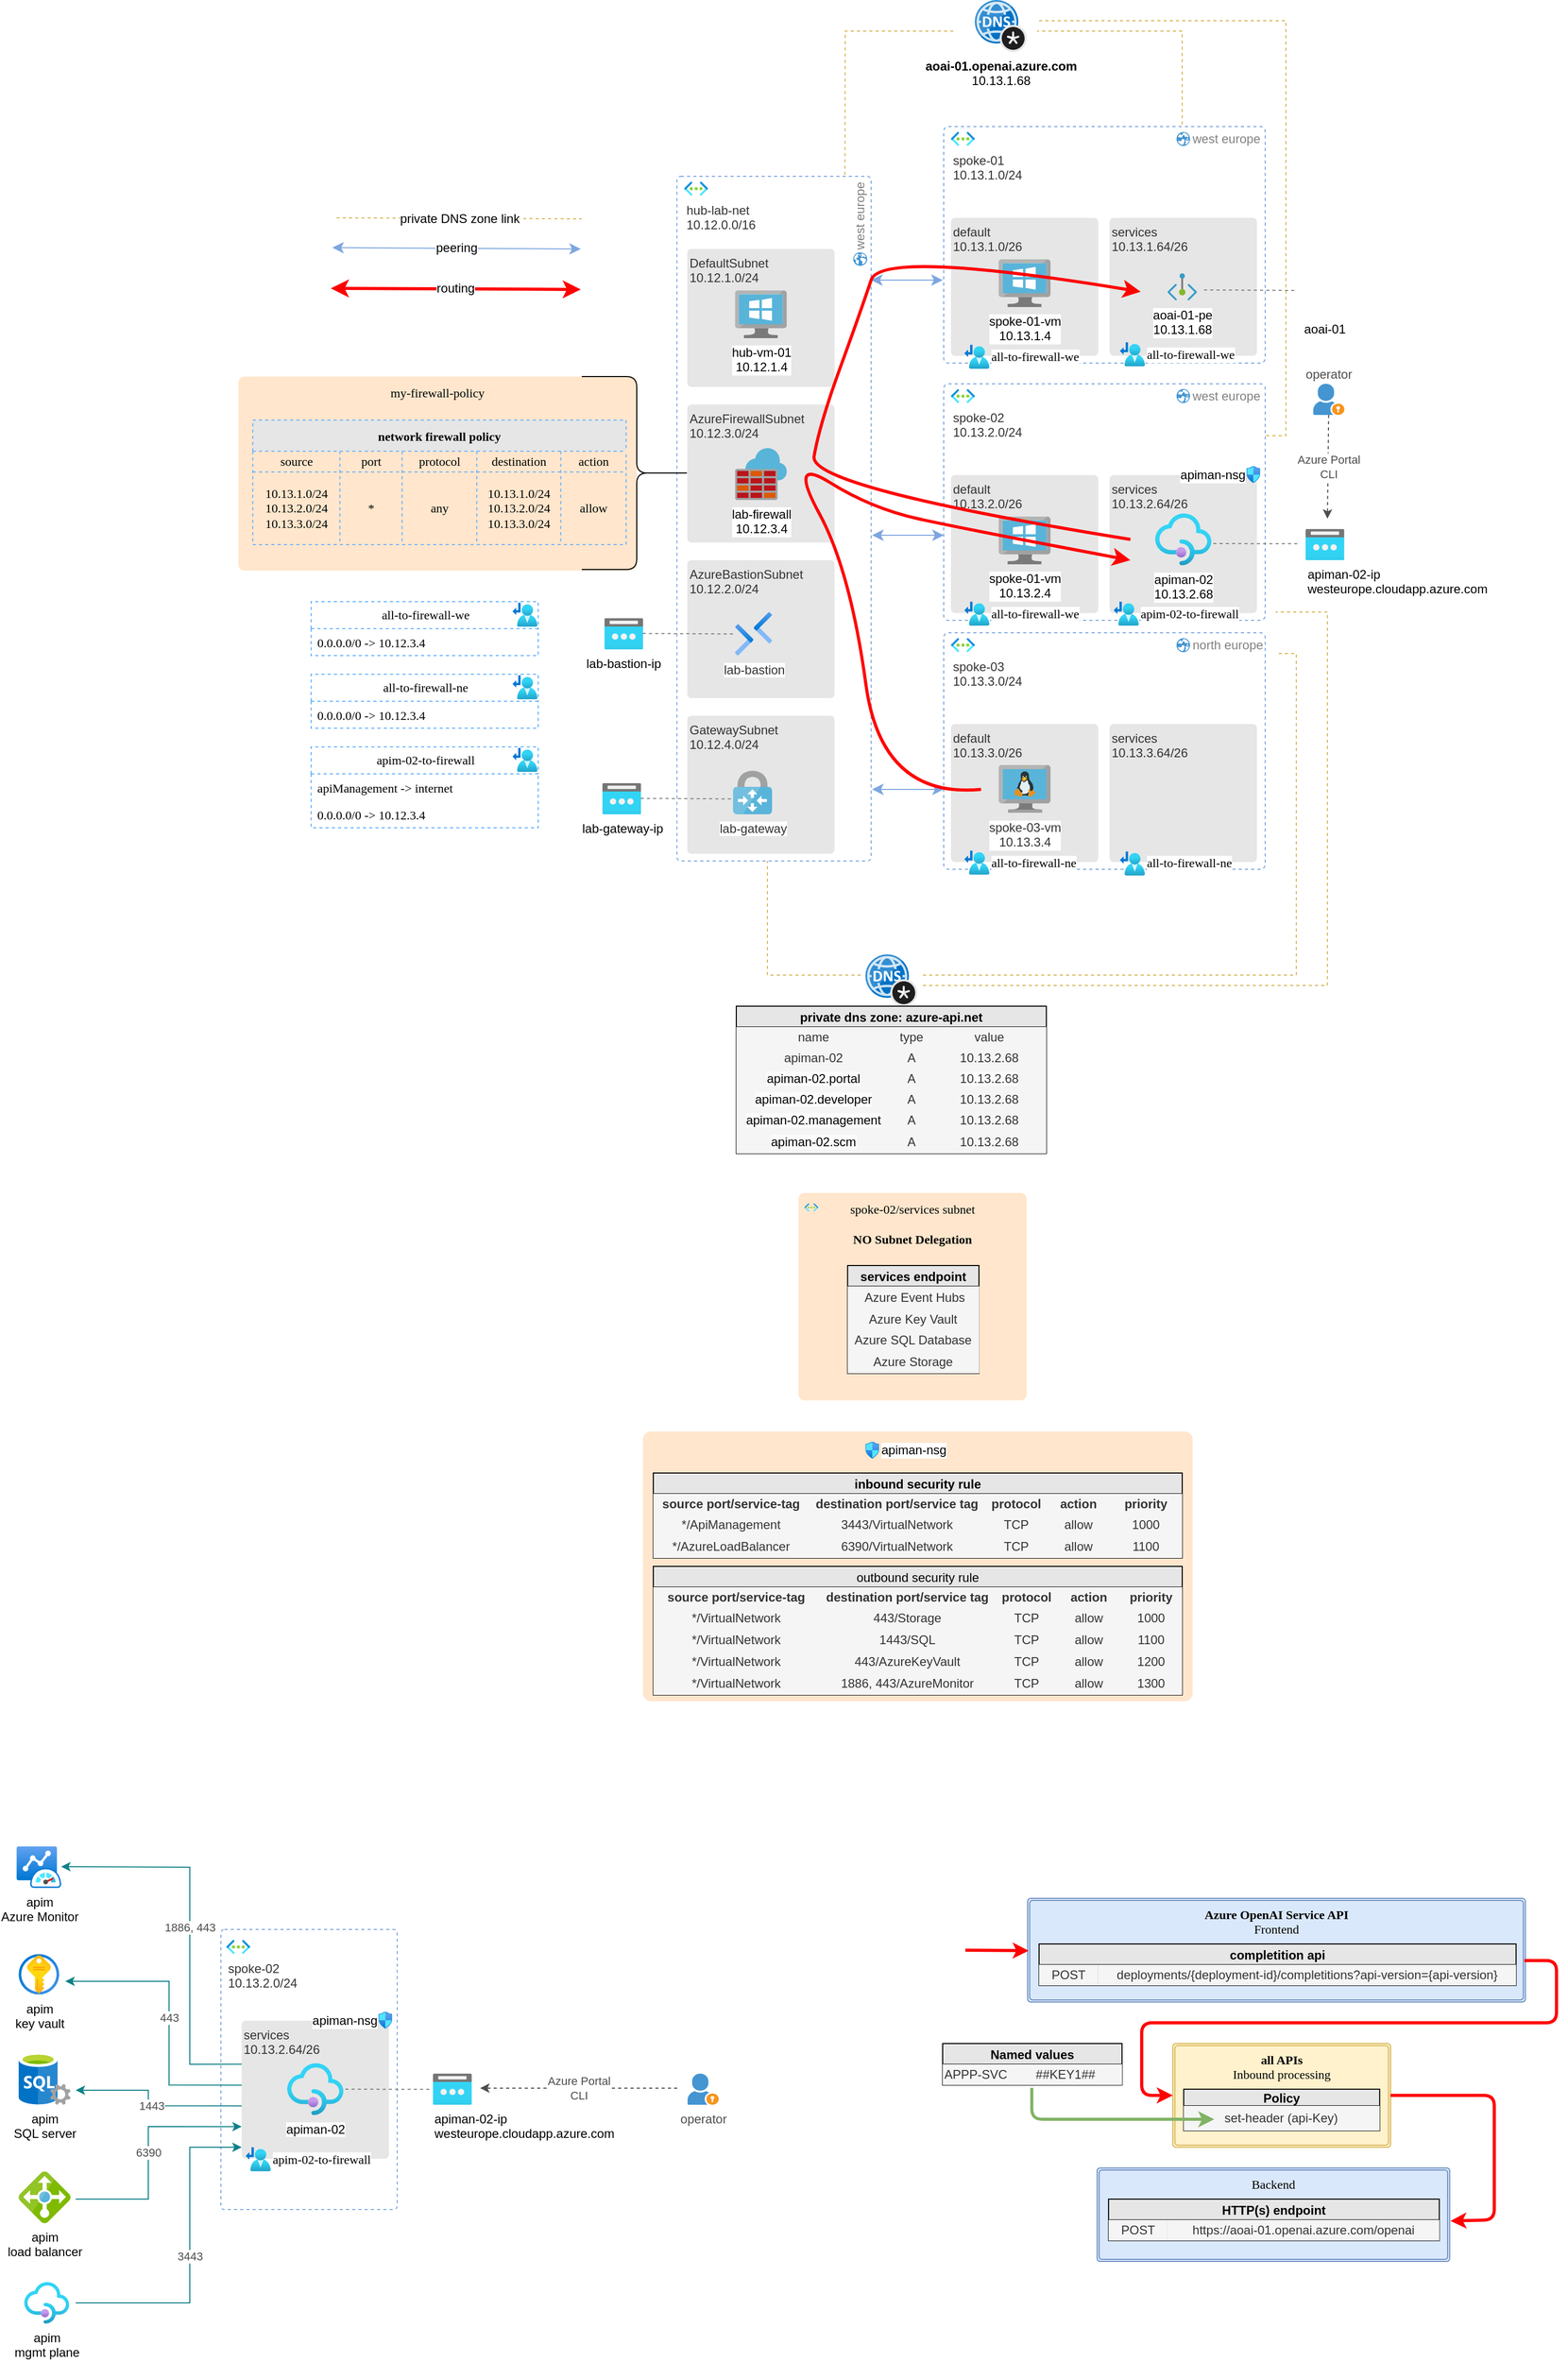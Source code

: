 <mxfile version="23.1.5" type="device">
  <diagram name="Page-1" id="oMtU1r5l7MphlHnTQSz7">
    <mxGraphModel dx="3718" dy="3012" grid="1" gridSize="10" guides="1" tooltips="1" connect="1" arrows="1" fold="1" page="1" pageScale="1" pageWidth="850" pageHeight="1100" math="0" shadow="0">
      <root>
        <mxCell id="0" />
        <mxCell id="1" parent="0" />
        <mxCell id="bfYsWmw_sn9DqIeb3hMB-1" value="" style="group;fontFamily=Helvetica;" parent="1" vertex="1" connectable="0">
          <mxGeometry x="130" y="-148" width="310" height="231.25" as="geometry" />
        </mxCell>
        <mxCell id="bfYsWmw_sn9DqIeb3hMB-2" value="" style="rounded=1;whiteSpace=wrap;html=1;fontSize=16;dashed=1;strokeColor=#7EA6E0;arcSize=2;fontFamily=Helvetica;" parent="bfYsWmw_sn9DqIeb3hMB-1" vertex="1">
          <mxGeometry width="310" height="228" as="geometry" />
        </mxCell>
        <mxCell id="bfYsWmw_sn9DqIeb3hMB-3" value="spoke-01&lt;br&gt;10.13.1.0/24" style="aspect=fixed;html=1;points=[];align=left;image;fontSize=12;image=img/lib/azure2/networking/Virtual_Networks.svg;fontColor=#333333;fontFamily=Helvetica;" parent="bfYsWmw_sn9DqIeb3hMB-1" vertex="1">
          <mxGeometry x="7" y="5" width="23" height="13.73" as="geometry" />
        </mxCell>
        <mxCell id="bfYsWmw_sn9DqIeb3hMB-4" value="services&lt;br&gt;10.13.1.64/26" style="rounded=1;whiteSpace=wrap;html=1;fontSize=12;arcSize=3;strokeColor=none;fillColor=#E6E6E6;align=left;verticalAlign=top;fontColor=#333333;fontFamily=Helvetica;" parent="bfYsWmw_sn9DqIeb3hMB-1" vertex="1">
          <mxGeometry x="160" y="88" width="142" height="133" as="geometry" />
        </mxCell>
        <mxCell id="bfYsWmw_sn9DqIeb3hMB-5" value="" style="group;fontFamily=Helvetica;" parent="bfYsWmw_sn9DqIeb3hMB-1" vertex="1" connectable="0">
          <mxGeometry x="7" y="88" width="142" height="141.5" as="geometry" />
        </mxCell>
        <mxCell id="bfYsWmw_sn9DqIeb3hMB-6" value="default&lt;br&gt;10.13.1.0/26" style="rounded=1;whiteSpace=wrap;html=1;fontSize=12;arcSize=3;strokeColor=none;fillColor=#E6E6E6;fontColor=#333333;align=left;verticalAlign=top;fontFamily=Helvetica;" parent="bfYsWmw_sn9DqIeb3hMB-5" vertex="1">
          <mxGeometry width="142" height="133" as="geometry" />
        </mxCell>
        <mxCell id="bfYsWmw_sn9DqIeb3hMB-7" value="spoke-01-vm&lt;br&gt;10.13.1.4" style="image;sketch=0;aspect=fixed;html=1;points=[];align=center;fontSize=12;image=img/lib/mscae/VirtualMachineWindows.svg;fontFamily=Helvetica;" parent="bfYsWmw_sn9DqIeb3hMB-5" vertex="1">
          <mxGeometry x="46" y="40" width="50" height="46" as="geometry" />
        </mxCell>
        <mxCell id="bfYsWmw_sn9DqIeb3hMB-81" value="all-to-firewall-we" style="aspect=fixed;html=1;points=[];align=left;image;fontSize=12;image=img/lib/azure2/networking/Route_Tables.svg;dashed=1;strokeColor=#66B2FF;fontFamily=Tahoma;fillColor=#E6E6E6;labelPosition=right;verticalLabelPosition=middle;verticalAlign=middle;" parent="bfYsWmw_sn9DqIeb3hMB-5" vertex="1">
          <mxGeometry x="13.005" y="122.25" width="24" height="23.25" as="geometry" />
        </mxCell>
        <mxCell id="bfYsWmw_sn9DqIeb3hMB-8" value="west europe" style="shadow=0;dashed=0;html=1;strokeColor=none;fillColor=#4495D1;labelPosition=right;verticalLabelPosition=middle;verticalAlign=middle;align=left;outlineConnect=0;shape=mxgraph.veeam.globe;fontSize=12;fontColor=#808080;direction=south;rotation=0;fontFamily=Helvetica;" parent="bfYsWmw_sn9DqIeb3hMB-1" vertex="1">
          <mxGeometry x="224.5" y="5.23" width="13" height="13.5" as="geometry" />
        </mxCell>
        <mxCell id="bfYsWmw_sn9DqIeb3hMB-49" value="aoai-01-pe&lt;br&gt;10.13.1.68" style="image;aspect=fixed;html=1;points=[];align=center;fontSize=12;image=img/lib/azure2/networking/Private_Endpoint.svg;" parent="bfYsWmw_sn9DqIeb3hMB-1" vertex="1">
          <mxGeometry x="215.82" y="141.5" width="28.36" height="26" as="geometry" />
        </mxCell>
        <mxCell id="bfYsWmw_sn9DqIeb3hMB-82" value="all-to-firewall-we" style="aspect=fixed;html=1;points=[];align=left;image;fontSize=12;image=img/lib/azure2/networking/Route_Tables.svg;dashed=1;strokeColor=#66B2FF;fontFamily=Tahoma;fillColor=#E6E6E6;labelPosition=right;verticalLabelPosition=middle;verticalAlign=middle;" parent="bfYsWmw_sn9DqIeb3hMB-1" vertex="1">
          <mxGeometry x="170.005" y="208" width="24" height="23.25" as="geometry" />
        </mxCell>
        <mxCell id="bfYsWmw_sn9DqIeb3hMB-17" value="" style="group;fontFamily=Helvetica;rotation=90;" parent="1" vertex="1" connectable="0">
          <mxGeometry x="130" y="340" width="310" height="233.25" as="geometry" />
        </mxCell>
        <mxCell id="bfYsWmw_sn9DqIeb3hMB-18" value="" style="rounded=1;whiteSpace=wrap;html=1;fontSize=16;dashed=1;strokeColor=#7EA6E0;arcSize=2;fontFamily=Helvetica;" parent="bfYsWmw_sn9DqIeb3hMB-17" vertex="1">
          <mxGeometry width="310" height="228" as="geometry" />
        </mxCell>
        <mxCell id="bfYsWmw_sn9DqIeb3hMB-19" value="spoke-03&lt;br&gt;10.13.3.0/24" style="aspect=fixed;html=1;points=[];align=left;image;fontSize=12;image=img/lib/azure2/networking/Virtual_Networks.svg;fontColor=#333333;fontFamily=Helvetica;" parent="bfYsWmw_sn9DqIeb3hMB-17" vertex="1">
          <mxGeometry x="7" y="5" width="23" height="13.73" as="geometry" />
        </mxCell>
        <mxCell id="bfYsWmw_sn9DqIeb3hMB-20" value="services&lt;br&gt;10.13.3.64/26" style="rounded=1;whiteSpace=wrap;html=1;fontSize=12;arcSize=3;strokeColor=none;fillColor=#E6E6E6;align=left;verticalAlign=top;fontColor=#333333;fontFamily=Helvetica;" parent="bfYsWmw_sn9DqIeb3hMB-17" vertex="1">
          <mxGeometry x="160" y="88" width="142" height="133" as="geometry" />
        </mxCell>
        <mxCell id="bfYsWmw_sn9DqIeb3hMB-21" value="default&lt;br&gt;10.13.3.0/26" style="rounded=1;whiteSpace=wrap;html=1;fontSize=12;arcSize=3;strokeColor=none;fillColor=#E6E6E6;fontColor=#333333;align=left;verticalAlign=top;fontFamily=Helvetica;" parent="bfYsWmw_sn9DqIeb3hMB-17" vertex="1">
          <mxGeometry x="7" y="88" width="142" height="133" as="geometry" />
        </mxCell>
        <mxCell id="bfYsWmw_sn9DqIeb3hMB-22" value="spoke-03-vm&lt;br&gt;10.13.3.4" style="image;sketch=0;aspect=fixed;html=1;points=[];align=center;fontSize=12;image=img/lib/mscae/VM_Linux.svg;fontColor=#333333;fontFamily=Helvetica;" parent="bfYsWmw_sn9DqIeb3hMB-17" vertex="1">
          <mxGeometry x="53" y="127.5" width="50" height="46" as="geometry" />
        </mxCell>
        <mxCell id="bfYsWmw_sn9DqIeb3hMB-23" value="north europe" style="shadow=0;dashed=0;html=1;strokeColor=none;fillColor=#4495D1;labelPosition=right;verticalLabelPosition=middle;verticalAlign=middle;align=left;outlineConnect=0;shape=mxgraph.veeam.globe;fontSize=12;fontColor=#808080;direction=south;rotation=0;fontFamily=Helvetica;" parent="bfYsWmw_sn9DqIeb3hMB-17" vertex="1">
          <mxGeometry x="224.5" y="5.23" width="13" height="13.5" as="geometry" />
        </mxCell>
        <mxCell id="bfYsWmw_sn9DqIeb3hMB-86" value="all-to-firewall-ne" style="aspect=fixed;html=1;points=[];align=left;image;fontSize=12;image=img/lib/azure2/networking/Route_Tables.svg;dashed=1;strokeColor=#66B2FF;fontFamily=Tahoma;fillColor=#E6E6E6;labelPosition=right;verticalLabelPosition=middle;verticalAlign=middle;" parent="bfYsWmw_sn9DqIeb3hMB-17" vertex="1">
          <mxGeometry x="170.005" y="210.75" width="24" height="23.25" as="geometry" />
        </mxCell>
        <mxCell id="bfYsWmw_sn9DqIeb3hMB-85" value="all-to-firewall-ne" style="aspect=fixed;html=1;points=[];align=left;image;fontSize=12;image=img/lib/azure2/networking/Route_Tables.svg;dashed=1;strokeColor=#66B2FF;fontFamily=Tahoma;fillColor=#E6E6E6;labelPosition=right;verticalLabelPosition=middle;verticalAlign=middle;" parent="bfYsWmw_sn9DqIeb3hMB-17" vertex="1">
          <mxGeometry x="20.005" y="210" width="24" height="23.25" as="geometry" />
        </mxCell>
        <mxCell id="bfYsWmw_sn9DqIeb3hMB-24" value="" style="rounded=1;whiteSpace=wrap;html=1;fontSize=16;dashed=1;strokeColor=#7EA6E0;arcSize=2;fontFamily=Helvetica;" parent="1" vertex="1">
          <mxGeometry x="-127.26" y="-100" width="187.26" height="660" as="geometry" />
        </mxCell>
        <mxCell id="bfYsWmw_sn9DqIeb3hMB-25" value="hub-lab-net&lt;br&gt;10.12.0.0/16" style="aspect=fixed;html=1;points=[];align=left;image;fontSize=12;image=img/lib/azure2/networking/Virtual_Networks.svg;fontColor=#333333;fontFamily=Helvetica;" parent="1" vertex="1">
          <mxGeometry x="-120.26" y="-95" width="23" height="13.73" as="geometry" />
        </mxCell>
        <mxCell id="bfYsWmw_sn9DqIeb3hMB-26" value="" style="group;fontFamily=Helvetica;" parent="1" vertex="1" connectable="0">
          <mxGeometry x="-117.26" y="-30" width="142" height="133" as="geometry" />
        </mxCell>
        <mxCell id="bfYsWmw_sn9DqIeb3hMB-27" value="DefaultSubnet&lt;br&gt;10.12.1.0/24" style="rounded=1;whiteSpace=wrap;html=1;fontSize=12;arcSize=3;strokeColor=none;fillColor=#E6E6E6;fontColor=#333333;align=left;verticalAlign=top;fontFamily=Helvetica;" parent="bfYsWmw_sn9DqIeb3hMB-26" vertex="1">
          <mxGeometry width="142" height="133" as="geometry" />
        </mxCell>
        <mxCell id="bfYsWmw_sn9DqIeb3hMB-28" value="hub-vm-01&lt;br&gt;10.12.1.4" style="image;sketch=0;aspect=fixed;html=1;points=[];align=center;fontSize=12;image=img/lib/mscae/VirtualMachineWindows.svg;fontFamily=Helvetica;" parent="bfYsWmw_sn9DqIeb3hMB-26" vertex="1">
          <mxGeometry x="46" y="40" width="50" height="46" as="geometry" />
        </mxCell>
        <mxCell id="bfYsWmw_sn9DqIeb3hMB-29" value="AzureBastionSubnet&lt;br&gt;10.12.2.0/24" style="rounded=1;whiteSpace=wrap;html=1;fontSize=12;arcSize=3;strokeColor=none;fillColor=#E6E6E6;fontColor=#333333;align=left;verticalAlign=top;fontFamily=Helvetica;" parent="1" vertex="1">
          <mxGeometry x="-117.26" y="270" width="142" height="133" as="geometry" />
        </mxCell>
        <mxCell id="bfYsWmw_sn9DqIeb3hMB-30" value="" style="group;fontFamily=Helvetica;" parent="1" vertex="1" connectable="0">
          <mxGeometry x="-117.26" y="120" width="142" height="133" as="geometry" />
        </mxCell>
        <mxCell id="bfYsWmw_sn9DqIeb3hMB-31" value="AzureFirewallSubnet&lt;br&gt;10.12.3.0/24" style="rounded=1;whiteSpace=wrap;html=1;fontSize=12;arcSize=3;strokeColor=none;fillColor=#E6E6E6;fontColor=#333333;align=left;verticalAlign=top;fontFamily=Helvetica;" parent="bfYsWmw_sn9DqIeb3hMB-30" vertex="1">
          <mxGeometry width="142" height="133" as="geometry" />
        </mxCell>
        <mxCell id="bfYsWmw_sn9DqIeb3hMB-32" value="lab-firewall&lt;br&gt;10.12.3.4" style="image;sketch=0;aspect=fixed;html=1;points=[];align=center;fontSize=12;image=img/lib/mscae/Azure_Firewall.svg;fontFamily=Helvetica;" parent="bfYsWmw_sn9DqIeb3hMB-30" vertex="1">
          <mxGeometry x="46" y="42" width="50" height="50" as="geometry" />
        </mxCell>
        <mxCell id="bfYsWmw_sn9DqIeb3hMB-33" value="lab-bastion" style="image;aspect=fixed;html=1;points=[];align=center;fontSize=12;image=img/lib/azure2/networking/Bastions.svg;fontColor=#333333;fontFamily=Helvetica;" parent="1" vertex="1">
          <mxGeometry x="-71.26" y="320" width="35.82" height="42" as="geometry" />
        </mxCell>
        <mxCell id="bfYsWmw_sn9DqIeb3hMB-34" value="lab-bastion-ip" style="image;aspect=fixed;html=1;points=[];align=center;fontSize=12;image=img/lib/azure2/networking/Public_IP_Addresses.svg;fontFamily=Helvetica;" parent="1" vertex="1">
          <mxGeometry x="-197.26" y="326" width="37.5" height="30" as="geometry" />
        </mxCell>
        <mxCell id="bfYsWmw_sn9DqIeb3hMB-38" value="" style="endArrow=none;dashed=1;html=1;rounded=0;fontSize=12;startSize=8;endSize=8;strokeColor=#808080;fontFamily=Helvetica;" parent="1" edge="1">
          <mxGeometry width="50" height="50" relative="1" as="geometry">
            <mxPoint x="-160.26" y="340.66" as="sourcePoint" />
            <mxPoint x="-71.26" y="341.16" as="targetPoint" />
          </mxGeometry>
        </mxCell>
        <mxCell id="bfYsWmw_sn9DqIeb3hMB-39" value="west europe" style="shadow=0;dashed=0;html=1;strokeColor=none;fillColor=#4495D1;labelPosition=right;verticalLabelPosition=middle;verticalAlign=middle;align=left;outlineConnect=0;shape=mxgraph.veeam.globe;fontSize=12;fontColor=#808080;direction=south;rotation=-90;fontFamily=Helvetica;" parent="1" vertex="1">
          <mxGeometry x="43" y="-27" width="13" height="13.5" as="geometry" />
        </mxCell>
        <mxCell id="bfYsWmw_sn9DqIeb3hMB-40" value="GatewaySubnet&lt;br&gt;10.12.4.0/24" style="rounded=1;whiteSpace=wrap;html=1;fontSize=12;arcSize=3;strokeColor=none;fillColor=#E6E6E6;fontColor=#333333;align=left;verticalAlign=top;fontFamily=Helvetica;" parent="1" vertex="1">
          <mxGeometry x="-117.26" y="420" width="142" height="133" as="geometry" />
        </mxCell>
        <mxCell id="bfYsWmw_sn9DqIeb3hMB-41" value="lab-gateway&lt;br&gt;" style="image;sketch=0;aspect=fixed;html=1;points=[];align=center;fontSize=12;image=img/lib/mscae/VPN_Gateway.svg;fontColor=#333333;fontFamily=Helvetica;" parent="1" vertex="1">
          <mxGeometry x="-73.24" y="473" width="37.8" height="42" as="geometry" />
        </mxCell>
        <mxCell id="bfYsWmw_sn9DqIeb3hMB-42" value="lab-gateway-ip" style="image;aspect=fixed;html=1;points=[];align=center;fontSize=12;image=img/lib/azure2/networking/Public_IP_Addresses.svg;fontFamily=Helvetica;" parent="1" vertex="1">
          <mxGeometry x="-199.24" y="485" width="37.5" height="30" as="geometry" />
        </mxCell>
        <mxCell id="bfYsWmw_sn9DqIeb3hMB-43" value="" style="endArrow=none;dashed=1;html=1;rounded=0;fontSize=12;startSize=8;endSize=8;strokeColor=#808080;fontFamily=Helvetica;" parent="1" edge="1">
          <mxGeometry width="50" height="50" relative="1" as="geometry">
            <mxPoint x="-162.24" y="499.66" as="sourcePoint" />
            <mxPoint x="-73.24" y="500.16" as="targetPoint" />
          </mxGeometry>
        </mxCell>
        <mxCell id="bfYsWmw_sn9DqIeb3hMB-44" value="" style="endArrow=classic;startArrow=classic;html=1;rounded=0;fontSize=12;startSize=8;endSize=8;strokeColor=#7EA6E0;fontFamily=Helvetica;" parent="1" edge="1">
          <mxGeometry width="50" height="50" relative="1" as="geometry">
            <mxPoint x="60" as="sourcePoint" />
            <mxPoint x="129" as="targetPoint" />
          </mxGeometry>
        </mxCell>
        <mxCell id="bfYsWmw_sn9DqIeb3hMB-45" value="" style="endArrow=classic;startArrow=classic;html=1;rounded=0;fontSize=12;startSize=8;endSize=8;strokeColor=#7EA6E0;fontFamily=Helvetica;" parent="1" edge="1">
          <mxGeometry width="50" height="50" relative="1" as="geometry">
            <mxPoint x="61" y="246" as="sourcePoint" />
            <mxPoint x="130" y="246" as="targetPoint" />
          </mxGeometry>
        </mxCell>
        <mxCell id="bfYsWmw_sn9DqIeb3hMB-46" value="" style="endArrow=classic;startArrow=classic;html=1;rounded=0;fontSize=12;startSize=8;endSize=8;strokeColor=#7EA6E0;fontFamily=Helvetica;" parent="1" edge="1">
          <mxGeometry width="50" height="50" relative="1" as="geometry">
            <mxPoint x="61" y="491" as="sourcePoint" />
            <mxPoint x="130" y="491" as="targetPoint" />
          </mxGeometry>
        </mxCell>
        <mxCell id="bfYsWmw_sn9DqIeb3hMB-10" value="" style="rounded=1;whiteSpace=wrap;html=1;fontSize=16;dashed=1;strokeColor=#7EA6E0;arcSize=2;fontFamily=Helvetica;" parent="1" vertex="1">
          <mxGeometry x="130" y="100" width="310" height="228" as="geometry" />
        </mxCell>
        <mxCell id="bfYsWmw_sn9DqIeb3hMB-11" value="spoke-02&lt;br&gt;10.13.2.0/24" style="aspect=fixed;html=1;points=[];align=left;image;fontSize=12;image=img/lib/azure2/networking/Virtual_Networks.svg;fontColor=#333333;fontFamily=Helvetica;" parent="1" vertex="1">
          <mxGeometry x="137" y="105" width="23" height="13.73" as="geometry" />
        </mxCell>
        <mxCell id="bfYsWmw_sn9DqIeb3hMB-12" value="services&lt;br&gt;10.13.2.64/26" style="rounded=1;whiteSpace=wrap;html=1;fontSize=12;arcSize=3;strokeColor=none;fillColor=#E6E6E6;align=left;verticalAlign=top;fontColor=#333333;fontFamily=Helvetica;" parent="1" vertex="1">
          <mxGeometry x="290" y="188" width="142" height="133" as="geometry" />
        </mxCell>
        <mxCell id="bfYsWmw_sn9DqIeb3hMB-13" value="" style="group;fontFamily=Helvetica;" parent="1" vertex="1" connectable="0">
          <mxGeometry x="137" y="188" width="142" height="145.25" as="geometry" />
        </mxCell>
        <mxCell id="bfYsWmw_sn9DqIeb3hMB-14" value="default&lt;br&gt;10.13.2.0/26" style="rounded=1;whiteSpace=wrap;html=1;fontSize=12;arcSize=3;strokeColor=none;fillColor=#E6E6E6;fontColor=#333333;align=left;verticalAlign=top;fontFamily=Helvetica;" parent="bfYsWmw_sn9DqIeb3hMB-13" vertex="1">
          <mxGeometry width="142" height="133" as="geometry" />
        </mxCell>
        <mxCell id="bfYsWmw_sn9DqIeb3hMB-15" value="spoke-01-vm&lt;br&gt;10.13.2.4" style="image;sketch=0;aspect=fixed;html=1;points=[];align=center;fontSize=12;image=img/lib/mscae/VirtualMachineWindows.svg;fontFamily=Helvetica;" parent="bfYsWmw_sn9DqIeb3hMB-13" vertex="1">
          <mxGeometry x="46" y="40" width="50" height="46" as="geometry" />
        </mxCell>
        <mxCell id="bfYsWmw_sn9DqIeb3hMB-83" value="all-to-firewall-we" style="aspect=fixed;html=1;points=[];align=left;image;fontSize=12;image=img/lib/azure2/networking/Route_Tables.svg;dashed=1;strokeColor=#66B2FF;fontFamily=Tahoma;fillColor=#E6E6E6;labelPosition=right;verticalLabelPosition=middle;verticalAlign=middle;" parent="bfYsWmw_sn9DqIeb3hMB-13" vertex="1">
          <mxGeometry x="13.005" y="122" width="24" height="23.25" as="geometry" />
        </mxCell>
        <mxCell id="bfYsWmw_sn9DqIeb3hMB-16" value="west europe" style="shadow=0;dashed=0;html=1;strokeColor=none;fillColor=#4495D1;labelPosition=right;verticalLabelPosition=middle;verticalAlign=middle;align=left;outlineConnect=0;shape=mxgraph.veeam.globe;fontSize=12;fontColor=#808080;direction=south;rotation=0;fontFamily=Helvetica;" parent="1" vertex="1">
          <mxGeometry x="354.5" y="105.0" width="13" height="13.5" as="geometry" />
        </mxCell>
        <mxCell id="bfYsWmw_sn9DqIeb3hMB-48" value="aoai-01" style="shape=image;verticalLabelPosition=bottom;labelBackgroundColor=default;verticalAlign=top;aspect=fixed;imageAspect=0;image=https://static-00.iconduck.com/assets.00/openai-icon-505x512-pr6amibw.png;" parent="1" vertex="1">
          <mxGeometry x="474.43" y="-13.5" width="46.36" height="47" as="geometry" />
        </mxCell>
        <mxCell id="bfYsWmw_sn9DqIeb3hMB-50" value="" style="endArrow=none;dashed=1;html=1;rounded=0;fontSize=12;startSize=8;endSize=8;strokeColor=#808080;fontFamily=Helvetica;" parent="1" edge="1">
          <mxGeometry width="50" height="50" relative="1" as="geometry">
            <mxPoint x="381" y="9.5" as="sourcePoint" />
            <mxPoint x="470" y="10.0" as="targetPoint" />
          </mxGeometry>
        </mxCell>
        <mxCell id="bfYsWmw_sn9DqIeb3hMB-51" value="apiman-02&lt;br&gt;10.13.2.68" style="image;aspect=fixed;html=1;points=[];align=center;fontSize=12;image=img/lib/azure2/app_services/API_Management_Services.svg;" parent="1" vertex="1">
          <mxGeometry x="333.91" y="225" width="54.17" height="50" as="geometry" />
        </mxCell>
        <mxCell id="bfYsWmw_sn9DqIeb3hMB-52" value="peering" style="endArrow=classic;startArrow=classic;html=1;rounded=0;fontSize=12;startSize=8;endSize=8;strokeColor=#7EA6E0;fontFamily=Helvetica;" parent="1" edge="1">
          <mxGeometry width="50" height="50" relative="1" as="geometry">
            <mxPoint x="-459.5" y="-31.25" as="sourcePoint" />
            <mxPoint x="-220" y="-30" as="targetPoint" />
            <mxPoint as="offset" />
          </mxGeometry>
        </mxCell>
        <mxCell id="bfYsWmw_sn9DqIeb3hMB-53" value="" style="group" parent="1" vertex="1" connectable="0">
          <mxGeometry x="-480" y="310" width="219" height="78" as="geometry" />
        </mxCell>
        <mxCell id="bfYsWmw_sn9DqIeb3hMB-54" value="all-to-firewall-we" style="swimlane;fontStyle=0;childLayout=stackLayout;horizontal=1;startSize=26;fillColor=none;horizontalStack=0;resizeParent=1;resizeParentMax=0;resizeLast=0;collapsible=1;marginBottom=0;html=1;dashed=1;strokeColor=#66B2FF;fontFamily=Tahoma;" parent="bfYsWmw_sn9DqIeb3hMB-53" vertex="1">
          <mxGeometry width="219" height="52" as="geometry">
            <mxRectangle x="-123" y="970" width="130" height="30" as="alternateBounds" />
          </mxGeometry>
        </mxCell>
        <mxCell id="bfYsWmw_sn9DqIeb3hMB-55" value="0.0.0.0/0 -&amp;gt; 10.12.3.4" style="text;strokeColor=none;fillColor=none;align=left;verticalAlign=top;spacingLeft=4;spacingRight=4;overflow=hidden;rotatable=0;points=[[0,0.5],[1,0.5]];portConstraint=eastwest;whiteSpace=wrap;html=1;dashed=1;fontFamily=Tahoma;" parent="bfYsWmw_sn9DqIeb3hMB-54" vertex="1">
          <mxGeometry y="26" width="219" height="26" as="geometry" />
        </mxCell>
        <mxCell id="bfYsWmw_sn9DqIeb3hMB-58" value="" style="aspect=fixed;html=1;points=[];align=center;image;fontSize=12;image=img/lib/azure2/networking/Route_Tables.svg;dashed=1;strokeColor=#66B2FF;fontFamily=Tahoma;fillColor=#E6E6E6;" parent="bfYsWmw_sn9DqIeb3hMB-53" vertex="1">
          <mxGeometry x="194.265" y="1" width="24" height="23.25" as="geometry" />
        </mxCell>
        <mxCell id="bfYsWmw_sn9DqIeb3hMB-59" value="" style="group" parent="1" vertex="1" connectable="0">
          <mxGeometry x="-550" y="93" width="384" height="187" as="geometry" />
        </mxCell>
        <mxCell id="bfYsWmw_sn9DqIeb3hMB-60" value="my-firewall-policy" style="shape=ext;double=1;rounded=1;whiteSpace=wrap;html=1;strokeColor=none;fontFamily=Tahoma;fillColor=#ffe6cc;arcSize=3;align=center;verticalAlign=top;" parent="bfYsWmw_sn9DqIeb3hMB-59" vertex="1">
          <mxGeometry width="384" height="187" as="geometry" />
        </mxCell>
        <mxCell id="bfYsWmw_sn9DqIeb3hMB-61" value="network firewall policy" style="shape=table;startSize=30;container=1;collapsible=0;childLayout=tableLayout;fontStyle=1;align=center;dashed=1;strokeColor=#66B2FF;fontFamily=Tahoma;fillColor=#E6E6E6;" parent="bfYsWmw_sn9DqIeb3hMB-59" vertex="1">
          <mxGeometry x="13.74" y="42" width="360" height="120" as="geometry" />
        </mxCell>
        <mxCell id="bfYsWmw_sn9DqIeb3hMB-62" value="" style="shape=tableRow;horizontal=0;startSize=0;swimlaneHead=0;swimlaneBody=0;top=0;left=0;bottom=0;right=0;collapsible=0;dropTarget=0;fillColor=none;points=[[0,0.5],[1,0.5]];portConstraint=eastwest;dashed=1;strokeColor=#66B2FF;fontFamily=Tahoma;" parent="bfYsWmw_sn9DqIeb3hMB-61" vertex="1">
          <mxGeometry y="30" width="360" height="20" as="geometry" />
        </mxCell>
        <mxCell id="bfYsWmw_sn9DqIeb3hMB-63" value="source" style="shape=partialRectangle;html=1;whiteSpace=wrap;connectable=0;fillColor=none;top=0;left=0;bottom=0;right=0;overflow=hidden;dashed=1;strokeColor=#66B2FF;fontFamily=Tahoma;" parent="bfYsWmw_sn9DqIeb3hMB-62" vertex="1">
          <mxGeometry width="84" height="20" as="geometry">
            <mxRectangle width="84" height="20" as="alternateBounds" />
          </mxGeometry>
        </mxCell>
        <mxCell id="bfYsWmw_sn9DqIeb3hMB-64" value="port" style="shape=partialRectangle;html=1;whiteSpace=wrap;connectable=0;fillColor=none;top=0;left=0;bottom=0;right=0;overflow=hidden;dashed=1;strokeColor=#66B2FF;fontFamily=Tahoma;" parent="bfYsWmw_sn9DqIeb3hMB-62" vertex="1">
          <mxGeometry x="84" width="60" height="20" as="geometry">
            <mxRectangle width="60" height="20" as="alternateBounds" />
          </mxGeometry>
        </mxCell>
        <mxCell id="bfYsWmw_sn9DqIeb3hMB-65" value="protocol" style="shape=partialRectangle;html=1;whiteSpace=wrap;connectable=0;fillColor=none;top=0;left=0;bottom=0;right=0;overflow=hidden;dashed=1;strokeColor=#66B2FF;fontFamily=Tahoma;" parent="bfYsWmw_sn9DqIeb3hMB-62" vertex="1">
          <mxGeometry x="144" width="72" height="20" as="geometry">
            <mxRectangle width="72" height="20" as="alternateBounds" />
          </mxGeometry>
        </mxCell>
        <mxCell id="bfYsWmw_sn9DqIeb3hMB-66" value="destination" style="shape=partialRectangle;html=1;whiteSpace=wrap;connectable=0;fillColor=none;top=0;left=0;bottom=0;right=0;overflow=hidden;dashed=1;strokeColor=#66B2FF;fontFamily=Tahoma;" parent="bfYsWmw_sn9DqIeb3hMB-62" vertex="1">
          <mxGeometry x="216" width="81" height="20" as="geometry">
            <mxRectangle width="81" height="20" as="alternateBounds" />
          </mxGeometry>
        </mxCell>
        <mxCell id="bfYsWmw_sn9DqIeb3hMB-67" value="action" style="shape=partialRectangle;html=1;whiteSpace=wrap;connectable=0;fillColor=none;top=0;left=0;bottom=0;right=0;overflow=hidden;dashed=1;strokeColor=#66B2FF;fontFamily=Tahoma;" parent="bfYsWmw_sn9DqIeb3hMB-62" vertex="1">
          <mxGeometry x="297" width="63" height="20" as="geometry">
            <mxRectangle width="63" height="20" as="alternateBounds" />
          </mxGeometry>
        </mxCell>
        <mxCell id="bfYsWmw_sn9DqIeb3hMB-68" value="" style="shape=tableRow;horizontal=0;startSize=0;swimlaneHead=0;swimlaneBody=0;top=0;left=0;bottom=0;right=0;collapsible=0;dropTarget=0;fillColor=none;points=[[0,0.5],[1,0.5]];portConstraint=eastwest;dashed=1;strokeColor=#66B2FF;fontFamily=Tahoma;" parent="bfYsWmw_sn9DqIeb3hMB-61" vertex="1">
          <mxGeometry y="50" width="360" height="70" as="geometry" />
        </mxCell>
        <mxCell id="bfYsWmw_sn9DqIeb3hMB-69" value="10.13.1.0/24&lt;br&gt;10.13.2.0/24&lt;br&gt;10.13.3.0/24" style="shape=partialRectangle;html=1;whiteSpace=wrap;connectable=0;fillColor=none;top=0;left=0;bottom=0;right=0;overflow=hidden;dashed=1;strokeColor=#66B2FF;fontFamily=Tahoma;" parent="bfYsWmw_sn9DqIeb3hMB-68" vertex="1">
          <mxGeometry width="84" height="70" as="geometry">
            <mxRectangle width="84" height="70" as="alternateBounds" />
          </mxGeometry>
        </mxCell>
        <mxCell id="bfYsWmw_sn9DqIeb3hMB-70" value="*" style="shape=partialRectangle;html=1;whiteSpace=wrap;connectable=0;fillColor=none;top=0;left=0;bottom=0;right=0;overflow=hidden;dashed=1;strokeColor=#66B2FF;fontFamily=Tahoma;" parent="bfYsWmw_sn9DqIeb3hMB-68" vertex="1">
          <mxGeometry x="84" width="60" height="70" as="geometry">
            <mxRectangle width="60" height="70" as="alternateBounds" />
          </mxGeometry>
        </mxCell>
        <mxCell id="bfYsWmw_sn9DqIeb3hMB-71" value="any" style="shape=partialRectangle;html=1;whiteSpace=wrap;connectable=0;fillColor=none;top=0;left=0;bottom=0;right=0;overflow=hidden;dashed=1;strokeColor=#66B2FF;fontFamily=Tahoma;" parent="bfYsWmw_sn9DqIeb3hMB-68" vertex="1">
          <mxGeometry x="144" width="72" height="70" as="geometry">
            <mxRectangle width="72" height="70" as="alternateBounds" />
          </mxGeometry>
        </mxCell>
        <mxCell id="bfYsWmw_sn9DqIeb3hMB-72" value="10.13.1.0/24&lt;br style=&quot;border-color: var(--border-color);&quot;&gt;10.13.2.0/24&lt;br style=&quot;border-color: var(--border-color);&quot;&gt;10.13.3.0/24" style="shape=partialRectangle;html=1;whiteSpace=wrap;connectable=0;fillColor=none;top=0;left=0;bottom=0;right=0;overflow=hidden;dashed=1;strokeColor=#66B2FF;fontFamily=Tahoma;" parent="bfYsWmw_sn9DqIeb3hMB-68" vertex="1">
          <mxGeometry x="216" width="81" height="70" as="geometry">
            <mxRectangle width="81" height="70" as="alternateBounds" />
          </mxGeometry>
        </mxCell>
        <mxCell id="bfYsWmw_sn9DqIeb3hMB-73" value="allow" style="shape=partialRectangle;html=1;whiteSpace=wrap;connectable=0;fillColor=none;top=0;left=0;bottom=0;right=0;overflow=hidden;dashed=1;strokeColor=#66B2FF;fontFamily=Tahoma;" parent="bfYsWmw_sn9DqIeb3hMB-68" vertex="1">
          <mxGeometry x="297" width="63" height="70" as="geometry">
            <mxRectangle width="63" height="70" as="alternateBounds" />
          </mxGeometry>
        </mxCell>
        <mxCell id="bfYsWmw_sn9DqIeb3hMB-79" value="" style="shape=curlyBracket;whiteSpace=wrap;html=1;rounded=1;flipH=1;labelPosition=right;verticalLabelPosition=middle;align=left;verticalAlign=middle;fontSize=16;size=0.5;fontColor=#808080;" parent="1" vertex="1">
          <mxGeometry x="-219" y="93" width="106" height="186" as="geometry" />
        </mxCell>
        <mxCell id="bfYsWmw_sn9DqIeb3hMB-80" value="routing" style="endArrow=classic;startArrow=classic;html=1;rounded=0;fontSize=12;startSize=8;endSize=8;curved=1;strokeColor=#FF0000;strokeWidth=3;" parent="1" edge="1">
          <mxGeometry width="50" height="50" relative="1" as="geometry">
            <mxPoint x="-461" y="8" as="sourcePoint" />
            <mxPoint x="-220" y="9" as="targetPoint" />
          </mxGeometry>
        </mxCell>
        <mxCell id="bfYsWmw_sn9DqIeb3hMB-84" value="apim-02-to-firewall" style="aspect=fixed;html=1;points=[];align=left;image;fontSize=12;image=img/lib/azure2/networking/Route_Tables.svg;dashed=1;strokeColor=#66B2FF;fontFamily=Tahoma;fillColor=#E6E6E6;labelPosition=right;verticalLabelPosition=middle;verticalAlign=middle;" parent="1" vertex="1">
          <mxGeometry x="294.005" y="310" width="24" height="23.25" as="geometry" />
        </mxCell>
        <mxCell id="qCt5usSYhenUS-AnGx0Z-1" value="apiman-02-ip&lt;br&gt;westeurope.cloudapp.azure.com" style="image;aspect=fixed;html=1;points=[];align=left;fontSize=12;image=img/lib/azure2/networking/Public_IP_Addresses.svg;fontFamily=Helvetica;" parent="1" vertex="1">
          <mxGeometry x="478.86" y="240" width="37.5" height="30" as="geometry" />
        </mxCell>
        <mxCell id="qCt5usSYhenUS-AnGx0Z-2" value="" style="endArrow=none;dashed=1;html=1;rounded=0;fontSize=12;startSize=8;endSize=8;strokeColor=#808080;fontFamily=Helvetica;" parent="1" edge="1">
          <mxGeometry width="50" height="50" relative="1" as="geometry">
            <mxPoint x="390" y="254" as="sourcePoint" />
            <mxPoint x="471" y="254.16" as="targetPoint" />
          </mxGeometry>
        </mxCell>
        <mxCell id="qCt5usSYhenUS-AnGx0Z-3" value="apiman-nsg" style="image;aspect=fixed;html=1;points=[];align=right;fontSize=12;image=img/lib/azure2/networking/Network_Security_Groups.svg;labelPosition=left;verticalLabelPosition=middle;verticalAlign=middle;fontColor=#000000;" parent="1" vertex="1">
          <mxGeometry x="422" y="179.5" width="13.18" height="16" as="geometry" />
        </mxCell>
        <mxCell id="qCt5usSYhenUS-AnGx0Z-4" value="&lt;b&gt;aoai-01.&lt;/b&gt;&lt;b&gt;openai.azure.com&lt;br&gt;&lt;/b&gt;10.13.1.68&lt;b&gt;&lt;br&gt;&lt;/b&gt;" style="image;sketch=0;aspect=fixed;html=1;points=[];align=center;fontSize=12;image=img/lib/mscae/DNS_Private_Zones.svg;" parent="1" vertex="1">
          <mxGeometry x="160" y="-270" width="50" height="50" as="geometry" />
        </mxCell>
        <mxCell id="qCt5usSYhenUS-AnGx0Z-5" value="" style="endArrow=none;dashed=1;html=1;rounded=0;fontSize=12;strokeColor=#d6b656;fontFamily=Helvetica;targetPerimeterSpacing=0;strokeWidth=1;fillColor=#fff2cc;" parent="1" edge="1">
          <mxGeometry width="50" height="50" relative="1" as="geometry">
            <mxPoint x="360" y="-150" as="sourcePoint" />
            <mxPoint x="220" y="-240" as="targetPoint" />
            <Array as="points">
              <mxPoint x="360" y="-240" />
            </Array>
          </mxGeometry>
        </mxCell>
        <mxCell id="wgRr5sOwIeWKA1ToKZHl-1" value="" style="endArrow=classic;startArrow=none;html=1;rounded=0;fontSize=12;startSize=8;endSize=8;curved=1;strokeColor=#FF0000;strokeWidth=3;entryX=0.211;entryY=0.536;entryDx=0;entryDy=0;entryPerimeter=0;exitX=0.141;exitY=0.466;exitDx=0;exitDy=0;exitPerimeter=0;startFill=0;" parent="1" source="bfYsWmw_sn9DqIeb3hMB-12" target="bfYsWmw_sn9DqIeb3hMB-4" edge="1">
          <mxGeometry width="50" height="50" relative="1" as="geometry">
            <mxPoint x="-5" y="174" as="sourcePoint" />
            <mxPoint x="346.82" y="11.25" as="targetPoint" />
            <Array as="points">
              <mxPoint y="200" />
              <mxPoint x="10" y="140" />
              <mxPoint x="50" y="30" />
              <mxPoint x="70" y="-30" />
            </Array>
          </mxGeometry>
        </mxCell>
        <mxCell id="wgRr5sOwIeWKA1ToKZHl-3" value="" style="endArrow=classic;startArrow=none;html=1;rounded=0;fontSize=12;startSize=8;endSize=8;curved=1;strokeColor=#FF0000;strokeWidth=3;startFill=0;entryX=0.141;entryY=0.617;entryDx=0;entryDy=0;entryPerimeter=0;" parent="1" target="bfYsWmw_sn9DqIeb3hMB-12" edge="1">
          <mxGeometry width="50" height="50" relative="1" as="geometry">
            <mxPoint x="166" y="491" as="sourcePoint" />
            <mxPoint x="-8" y="209" as="targetPoint" />
            <Array as="points">
              <mxPoint x="70" y="500" />
              <mxPoint x="40" y="280" />
              <mxPoint x="-20" y="170" />
              <mxPoint x="60" y="220" />
              <mxPoint x="150" y="240" />
            </Array>
          </mxGeometry>
        </mxCell>
        <mxCell id="wgRr5sOwIeWKA1ToKZHl-21" value="" style="group" parent="1" vertex="1" connectable="0">
          <mxGeometry x="-480" y="380" width="219" height="52" as="geometry" />
        </mxCell>
        <mxCell id="bfYsWmw_sn9DqIeb3hMB-75" value="all-to-firewall-ne" style="swimlane;fontStyle=0;childLayout=stackLayout;horizontal=1;startSize=26;fillColor=none;horizontalStack=0;resizeParent=1;resizeParentMax=0;resizeLast=0;collapsible=1;marginBottom=0;html=1;dashed=1;strokeColor=#66B2FF;fontFamily=Tahoma;" parent="wgRr5sOwIeWKA1ToKZHl-21" vertex="1">
          <mxGeometry width="219" height="52" as="geometry">
            <mxRectangle width="130" height="30" as="alternateBounds" />
          </mxGeometry>
        </mxCell>
        <mxCell id="bfYsWmw_sn9DqIeb3hMB-76" value="0.0.0.0/0 -&amp;gt; 10.12.3.4" style="text;strokeColor=none;fillColor=none;align=left;verticalAlign=top;spacingLeft=4;spacingRight=4;overflow=hidden;rotatable=0;points=[[0,0.5],[1,0.5]];portConstraint=eastwest;whiteSpace=wrap;html=1;dashed=1;fontFamily=Tahoma;" parent="bfYsWmw_sn9DqIeb3hMB-75" vertex="1">
          <mxGeometry y="26" width="219" height="26" as="geometry" />
        </mxCell>
        <mxCell id="bfYsWmw_sn9DqIeb3hMB-78" value="" style="aspect=fixed;html=1;points=[];align=center;image;fontSize=12;image=img/lib/azure2/networking/Route_Tables.svg;dashed=1;strokeColor=#66B2FF;fontFamily=Tahoma;fillColor=#E6E6E6;" parent="wgRr5sOwIeWKA1ToKZHl-21" vertex="1">
          <mxGeometry x="194.265" y="1" width="24" height="23.25" as="geometry" />
        </mxCell>
        <mxCell id="8oSanFxB5w73T496Jn8U-2" value="" style="endArrow=none;dashed=1;html=1;rounded=0;fontSize=12;strokeColor=#d6b656;fontFamily=Helvetica;fillColor=#fff2cc;" parent="1" edge="1">
          <mxGeometry width="50" height="50" relative="1" as="geometry">
            <mxPoint x="110" y="680" as="sourcePoint" />
            <mxPoint x="450" y="320" as="targetPoint" />
            <Array as="points">
              <mxPoint x="500" y="680" />
              <mxPoint x="500" y="320" />
            </Array>
          </mxGeometry>
        </mxCell>
        <mxCell id="mOvFiQbYuZFIM_cM3nW9-4" value="Azure Portal&lt;br&gt;CLI" style="endArrow=classic;html=1;rounded=0;strokeColor=#4D4D4D;dashed=1;fontColor=#4D4D4D;" parent="1" source="mOvFiQbYuZFIM_cM3nW9-3" edge="1">
          <mxGeometry width="50" height="50" relative="1" as="geometry">
            <mxPoint x="710" y="253" as="sourcePoint" />
            <mxPoint x="500" y="230" as="targetPoint" />
            <Array as="points" />
          </mxGeometry>
        </mxCell>
        <mxCell id="mOvFiQbYuZFIM_cM3nW9-62" value="" style="group" parent="1" vertex="1" connectable="0">
          <mxGeometry x="-160" y="1110" width="530" height="260" as="geometry" />
        </mxCell>
        <mxCell id="VuUh1kC3Wxq7MN3AAs99-2" value="" style="shape=ext;double=1;rounded=1;whiteSpace=wrap;html=1;strokeColor=none;fontFamily=Tahoma;fillColor=#ffe6cc;arcSize=3;align=center;verticalAlign=top;movable=1;resizable=1;rotatable=1;deletable=1;editable=1;locked=0;connectable=1;" parent="mOvFiQbYuZFIM_cM3nW9-62" vertex="1">
          <mxGeometry width="530" height="260" as="geometry" />
        </mxCell>
        <mxCell id="VuUh1kC3Wxq7MN3AAs99-3" value="inbound security rule" style="shape=table;startSize=20;container=1;collapsible=0;childLayout=tableLayout;fillColor=#E6E6E6;fontStyle=1" parent="mOvFiQbYuZFIM_cM3nW9-62" vertex="1">
          <mxGeometry x="10" y="40" width="510" height="82" as="geometry" />
        </mxCell>
        <mxCell id="VuUh1kC3Wxq7MN3AAs99-4" value="" style="shape=tableRow;horizontal=0;startSize=0;swimlaneHead=0;swimlaneBody=0;strokeColor=inherit;top=0;left=0;bottom=0;right=0;collapsible=0;dropTarget=0;fillColor=none;points=[[0,0.5],[1,0.5]];portConstraint=eastwest;" parent="VuUh1kC3Wxq7MN3AAs99-3" vertex="1">
          <mxGeometry y="20" width="510" height="20" as="geometry" />
        </mxCell>
        <mxCell id="VuUh1kC3Wxq7MN3AAs99-5" value="source port/service-tag" style="shape=partialRectangle;html=1;whiteSpace=wrap;connectable=0;strokeColor=#666666;overflow=hidden;fillColor=#f5f5f5;top=0;left=0;bottom=0;right=0;pointerEvents=1;fontColor=#333333;fontStyle=1" parent="VuUh1kC3Wxq7MN3AAs99-4" vertex="1">
          <mxGeometry width="150" height="20" as="geometry">
            <mxRectangle width="150" height="20" as="alternateBounds" />
          </mxGeometry>
        </mxCell>
        <mxCell id="mOvFiQbYuZFIM_cM3nW9-6" value="destination port/service tag" style="shape=partialRectangle;html=1;whiteSpace=wrap;connectable=0;strokeColor=#666666;overflow=hidden;fillColor=#f5f5f5;top=0;left=0;bottom=0;right=0;pointerEvents=1;fontColor=#333333;fontStyle=1" parent="VuUh1kC3Wxq7MN3AAs99-4" vertex="1">
          <mxGeometry x="150" width="170" height="20" as="geometry">
            <mxRectangle width="170" height="20" as="alternateBounds" />
          </mxGeometry>
        </mxCell>
        <mxCell id="mOvFiQbYuZFIM_cM3nW9-11" value="protocol" style="shape=partialRectangle;html=1;whiteSpace=wrap;connectable=0;strokeColor=#666666;overflow=hidden;fillColor=#f5f5f5;top=0;left=0;bottom=0;right=0;pointerEvents=1;fontColor=#333333;fontStyle=1" parent="VuUh1kC3Wxq7MN3AAs99-4" vertex="1">
          <mxGeometry x="320" width="60" height="20" as="geometry">
            <mxRectangle width="60" height="20" as="alternateBounds" />
          </mxGeometry>
        </mxCell>
        <mxCell id="mOvFiQbYuZFIM_cM3nW9-16" value="action" style="shape=partialRectangle;html=1;whiteSpace=wrap;connectable=0;strokeColor=#666666;overflow=hidden;fillColor=#f5f5f5;top=0;left=0;bottom=0;right=0;pointerEvents=1;fontColor=#333333;fontStyle=1" parent="VuUh1kC3Wxq7MN3AAs99-4" vertex="1">
          <mxGeometry x="380" width="60" height="20" as="geometry">
            <mxRectangle width="60" height="20" as="alternateBounds" />
          </mxGeometry>
        </mxCell>
        <mxCell id="mOvFiQbYuZFIM_cM3nW9-26" value="priority" style="shape=partialRectangle;html=1;whiteSpace=wrap;connectable=0;strokeColor=#666666;overflow=hidden;fillColor=#f5f5f5;top=0;left=0;bottom=0;right=0;pointerEvents=1;fontColor=#333333;fontStyle=1" parent="VuUh1kC3Wxq7MN3AAs99-4" vertex="1">
          <mxGeometry x="440" width="70" height="20" as="geometry">
            <mxRectangle width="70" height="20" as="alternateBounds" />
          </mxGeometry>
        </mxCell>
        <mxCell id="VuUh1kC3Wxq7MN3AAs99-6" value="" style="shape=tableRow;horizontal=0;startSize=0;swimlaneHead=0;swimlaneBody=0;strokeColor=inherit;top=0;left=0;bottom=0;right=0;collapsible=0;dropTarget=0;fillColor=none;points=[[0,0.5],[1,0.5]];portConstraint=eastwest;" parent="VuUh1kC3Wxq7MN3AAs99-3" vertex="1">
          <mxGeometry y="40" width="510" height="20" as="geometry" />
        </mxCell>
        <mxCell id="VuUh1kC3Wxq7MN3AAs99-7" value="*/ApiManagement" style="shape=partialRectangle;html=1;whiteSpace=wrap;connectable=0;strokeColor=#666666;overflow=hidden;fillColor=#f5f5f5;top=0;left=0;bottom=0;right=0;pointerEvents=1;fontColor=#333333;" parent="VuUh1kC3Wxq7MN3AAs99-6" vertex="1">
          <mxGeometry width="150" height="20" as="geometry">
            <mxRectangle width="150" height="20" as="alternateBounds" />
          </mxGeometry>
        </mxCell>
        <mxCell id="mOvFiQbYuZFIM_cM3nW9-7" value="3443/VirtualNetwork" style="shape=partialRectangle;html=1;whiteSpace=wrap;connectable=0;strokeColor=#666666;overflow=hidden;fillColor=#f5f5f5;top=0;left=0;bottom=0;right=0;pointerEvents=1;fontColor=#333333;" parent="VuUh1kC3Wxq7MN3AAs99-6" vertex="1">
          <mxGeometry x="150" width="170" height="20" as="geometry">
            <mxRectangle width="170" height="20" as="alternateBounds" />
          </mxGeometry>
        </mxCell>
        <mxCell id="mOvFiQbYuZFIM_cM3nW9-12" value="TCP" style="shape=partialRectangle;html=1;whiteSpace=wrap;connectable=0;strokeColor=#666666;overflow=hidden;fillColor=#f5f5f5;top=0;left=0;bottom=0;right=0;pointerEvents=1;fontColor=#333333;" parent="VuUh1kC3Wxq7MN3AAs99-6" vertex="1">
          <mxGeometry x="320" width="60" height="20" as="geometry">
            <mxRectangle width="60" height="20" as="alternateBounds" />
          </mxGeometry>
        </mxCell>
        <mxCell id="mOvFiQbYuZFIM_cM3nW9-17" value="allow" style="shape=partialRectangle;html=1;whiteSpace=wrap;connectable=0;strokeColor=#666666;overflow=hidden;fillColor=#f5f5f5;top=0;left=0;bottom=0;right=0;pointerEvents=1;fontColor=#333333;" parent="VuUh1kC3Wxq7MN3AAs99-6" vertex="1">
          <mxGeometry x="380" width="60" height="20" as="geometry">
            <mxRectangle width="60" height="20" as="alternateBounds" />
          </mxGeometry>
        </mxCell>
        <mxCell id="mOvFiQbYuZFIM_cM3nW9-27" value="1000" style="shape=partialRectangle;html=1;whiteSpace=wrap;connectable=0;strokeColor=#666666;overflow=hidden;fillColor=#f5f5f5;top=0;left=0;bottom=0;right=0;pointerEvents=1;fontColor=#333333;" parent="VuUh1kC3Wxq7MN3AAs99-6" vertex="1">
          <mxGeometry x="440" width="70" height="20" as="geometry">
            <mxRectangle width="70" height="20" as="alternateBounds" />
          </mxGeometry>
        </mxCell>
        <mxCell id="VuUh1kC3Wxq7MN3AAs99-8" value="" style="shape=tableRow;horizontal=0;startSize=0;swimlaneHead=0;swimlaneBody=0;strokeColor=inherit;top=0;left=0;bottom=0;right=0;collapsible=0;dropTarget=0;fillColor=none;points=[[0,0.5],[1,0.5]];portConstraint=eastwest;" parent="VuUh1kC3Wxq7MN3AAs99-3" vertex="1">
          <mxGeometry y="60" width="510" height="22" as="geometry" />
        </mxCell>
        <mxCell id="VuUh1kC3Wxq7MN3AAs99-9" value="*/AzureLoadBalancer" style="shape=partialRectangle;html=1;whiteSpace=wrap;connectable=0;strokeColor=#666666;overflow=hidden;fillColor=#f5f5f5;top=0;left=0;bottom=0;right=0;pointerEvents=1;fontColor=#333333;" parent="VuUh1kC3Wxq7MN3AAs99-8" vertex="1">
          <mxGeometry width="150" height="22" as="geometry">
            <mxRectangle width="150" height="22" as="alternateBounds" />
          </mxGeometry>
        </mxCell>
        <mxCell id="mOvFiQbYuZFIM_cM3nW9-8" value="6390/VirtualNetwork" style="shape=partialRectangle;html=1;whiteSpace=wrap;connectable=0;strokeColor=#666666;overflow=hidden;fillColor=#f5f5f5;top=0;left=0;bottom=0;right=0;pointerEvents=1;fontColor=#333333;" parent="VuUh1kC3Wxq7MN3AAs99-8" vertex="1">
          <mxGeometry x="150" width="170" height="22" as="geometry">
            <mxRectangle width="170" height="22" as="alternateBounds" />
          </mxGeometry>
        </mxCell>
        <mxCell id="mOvFiQbYuZFIM_cM3nW9-13" value="TCP" style="shape=partialRectangle;html=1;whiteSpace=wrap;connectable=0;strokeColor=#666666;overflow=hidden;fillColor=#f5f5f5;top=0;left=0;bottom=0;right=0;pointerEvents=1;fontColor=#333333;" parent="VuUh1kC3Wxq7MN3AAs99-8" vertex="1">
          <mxGeometry x="320" width="60" height="22" as="geometry">
            <mxRectangle width="60" height="22" as="alternateBounds" />
          </mxGeometry>
        </mxCell>
        <mxCell id="mOvFiQbYuZFIM_cM3nW9-18" value="allow" style="shape=partialRectangle;html=1;whiteSpace=wrap;connectable=0;strokeColor=#666666;overflow=hidden;fillColor=#f5f5f5;top=0;left=0;bottom=0;right=0;pointerEvents=1;fontColor=#333333;" parent="VuUh1kC3Wxq7MN3AAs99-8" vertex="1">
          <mxGeometry x="380" width="60" height="22" as="geometry">
            <mxRectangle width="60" height="22" as="alternateBounds" />
          </mxGeometry>
        </mxCell>
        <mxCell id="mOvFiQbYuZFIM_cM3nW9-28" value="1100" style="shape=partialRectangle;html=1;whiteSpace=wrap;connectable=0;strokeColor=#666666;overflow=hidden;fillColor=#f5f5f5;top=0;left=0;bottom=0;right=0;pointerEvents=1;fontColor=#333333;" parent="VuUh1kC3Wxq7MN3AAs99-8" vertex="1">
          <mxGeometry x="440" width="70" height="22" as="geometry">
            <mxRectangle width="70" height="22" as="alternateBounds" />
          </mxGeometry>
        </mxCell>
        <mxCell id="mOvFiQbYuZFIM_cM3nW9-1" value="apiman-nsg" style="image;aspect=fixed;html=1;points=[];align=left;fontSize=12;image=img/lib/azure2/networking/Network_Security_Groups.svg;labelPosition=right;verticalLabelPosition=middle;verticalAlign=middle;fontColor=#000000;" parent="mOvFiQbYuZFIM_cM3nW9-62" vertex="1">
          <mxGeometry x="214.56" y="10" width="13.18" height="16" as="geometry" />
        </mxCell>
        <mxCell id="mOvFiQbYuZFIM_cM3nW9-31" value="outbound security rule" style="shape=table;startSize=20;container=1;collapsible=0;childLayout=tableLayout;fillColor=#E6E6E6;fontStyle=0" parent="mOvFiQbYuZFIM_cM3nW9-62" vertex="1">
          <mxGeometry x="10" y="130" width="510" height="124.0" as="geometry" />
        </mxCell>
        <mxCell id="mOvFiQbYuZFIM_cM3nW9-32" value="" style="shape=tableRow;horizontal=0;startSize=0;swimlaneHead=0;swimlaneBody=0;strokeColor=inherit;top=0;left=0;bottom=0;right=0;collapsible=0;dropTarget=0;fillColor=none;points=[[0,0.5],[1,0.5]];portConstraint=eastwest;" parent="mOvFiQbYuZFIM_cM3nW9-31" vertex="1">
          <mxGeometry y="20" width="510" height="20" as="geometry" />
        </mxCell>
        <mxCell id="mOvFiQbYuZFIM_cM3nW9-33" value="source port/service-tag" style="shape=partialRectangle;html=1;whiteSpace=wrap;connectable=0;strokeColor=#666666;overflow=hidden;fillColor=#f5f5f5;top=0;left=0;bottom=0;right=0;pointerEvents=1;fontColor=#333333;fontStyle=1" parent="mOvFiQbYuZFIM_cM3nW9-32" vertex="1">
          <mxGeometry width="160" height="20" as="geometry">
            <mxRectangle width="160" height="20" as="alternateBounds" />
          </mxGeometry>
        </mxCell>
        <mxCell id="mOvFiQbYuZFIM_cM3nW9-34" value="destination port/service tag" style="shape=partialRectangle;html=1;whiteSpace=wrap;connectable=0;strokeColor=#666666;overflow=hidden;fillColor=#f5f5f5;top=0;left=0;bottom=0;right=0;pointerEvents=1;fontColor=#333333;fontStyle=1" parent="mOvFiQbYuZFIM_cM3nW9-32" vertex="1">
          <mxGeometry x="160" width="170" height="20" as="geometry">
            <mxRectangle width="170" height="20" as="alternateBounds" />
          </mxGeometry>
        </mxCell>
        <mxCell id="mOvFiQbYuZFIM_cM3nW9-35" value="protocol" style="shape=partialRectangle;html=1;whiteSpace=wrap;connectable=0;strokeColor=#666666;overflow=hidden;fillColor=#f5f5f5;top=0;left=0;bottom=0;right=0;pointerEvents=1;fontColor=#333333;fontStyle=1" parent="mOvFiQbYuZFIM_cM3nW9-32" vertex="1">
          <mxGeometry x="330" width="60" height="20" as="geometry">
            <mxRectangle width="60" height="20" as="alternateBounds" />
          </mxGeometry>
        </mxCell>
        <mxCell id="mOvFiQbYuZFIM_cM3nW9-36" value="action" style="shape=partialRectangle;html=1;whiteSpace=wrap;connectable=0;strokeColor=#666666;overflow=hidden;fillColor=#f5f5f5;top=0;left=0;bottom=0;right=0;pointerEvents=1;fontColor=#333333;fontStyle=1" parent="mOvFiQbYuZFIM_cM3nW9-32" vertex="1">
          <mxGeometry x="390" width="60" height="20" as="geometry">
            <mxRectangle width="60" height="20" as="alternateBounds" />
          </mxGeometry>
        </mxCell>
        <mxCell id="mOvFiQbYuZFIM_cM3nW9-37" value="priority" style="shape=partialRectangle;html=1;whiteSpace=wrap;connectable=0;strokeColor=#666666;overflow=hidden;fillColor=#f5f5f5;top=0;left=0;bottom=0;right=0;pointerEvents=1;fontColor=#333333;fontStyle=1" parent="mOvFiQbYuZFIM_cM3nW9-32" vertex="1">
          <mxGeometry x="450" width="60" height="20" as="geometry">
            <mxRectangle width="60" height="20" as="alternateBounds" />
          </mxGeometry>
        </mxCell>
        <mxCell id="mOvFiQbYuZFIM_cM3nW9-38" value="" style="shape=tableRow;horizontal=0;startSize=0;swimlaneHead=0;swimlaneBody=0;strokeColor=inherit;top=0;left=0;bottom=0;right=0;collapsible=0;dropTarget=0;fillColor=none;points=[[0,0.5],[1,0.5]];portConstraint=eastwest;" parent="mOvFiQbYuZFIM_cM3nW9-31" vertex="1">
          <mxGeometry y="40" width="510" height="20" as="geometry" />
        </mxCell>
        <mxCell id="mOvFiQbYuZFIM_cM3nW9-39" value="*/VirtualNetwork" style="shape=partialRectangle;html=1;whiteSpace=wrap;connectable=0;strokeColor=#666666;overflow=hidden;fillColor=#f5f5f5;top=0;left=0;bottom=0;right=0;pointerEvents=1;fontColor=#333333;" parent="mOvFiQbYuZFIM_cM3nW9-38" vertex="1">
          <mxGeometry width="160" height="20" as="geometry">
            <mxRectangle width="160" height="20" as="alternateBounds" />
          </mxGeometry>
        </mxCell>
        <mxCell id="mOvFiQbYuZFIM_cM3nW9-40" value="443/Storage" style="shape=partialRectangle;html=1;whiteSpace=wrap;connectable=0;strokeColor=#666666;overflow=hidden;fillColor=#f5f5f5;top=0;left=0;bottom=0;right=0;pointerEvents=1;fontColor=#333333;" parent="mOvFiQbYuZFIM_cM3nW9-38" vertex="1">
          <mxGeometry x="160" width="170" height="20" as="geometry">
            <mxRectangle width="170" height="20" as="alternateBounds" />
          </mxGeometry>
        </mxCell>
        <mxCell id="mOvFiQbYuZFIM_cM3nW9-41" value="TCP" style="shape=partialRectangle;html=1;whiteSpace=wrap;connectable=0;strokeColor=#666666;overflow=hidden;fillColor=#f5f5f5;top=0;left=0;bottom=0;right=0;pointerEvents=1;fontColor=#333333;" parent="mOvFiQbYuZFIM_cM3nW9-38" vertex="1">
          <mxGeometry x="330" width="60" height="20" as="geometry">
            <mxRectangle width="60" height="20" as="alternateBounds" />
          </mxGeometry>
        </mxCell>
        <mxCell id="mOvFiQbYuZFIM_cM3nW9-42" value="allow" style="shape=partialRectangle;html=1;whiteSpace=wrap;connectable=0;strokeColor=#666666;overflow=hidden;fillColor=#f5f5f5;top=0;left=0;bottom=0;right=0;pointerEvents=1;fontColor=#333333;" parent="mOvFiQbYuZFIM_cM3nW9-38" vertex="1">
          <mxGeometry x="390" width="60" height="20" as="geometry">
            <mxRectangle width="60" height="20" as="alternateBounds" />
          </mxGeometry>
        </mxCell>
        <mxCell id="mOvFiQbYuZFIM_cM3nW9-43" value="1000" style="shape=partialRectangle;html=1;whiteSpace=wrap;connectable=0;strokeColor=#666666;overflow=hidden;fillColor=#f5f5f5;top=0;left=0;bottom=0;right=0;pointerEvents=1;fontColor=#333333;" parent="mOvFiQbYuZFIM_cM3nW9-38" vertex="1">
          <mxGeometry x="450" width="60" height="20" as="geometry">
            <mxRectangle width="60" height="20" as="alternateBounds" />
          </mxGeometry>
        </mxCell>
        <mxCell id="mOvFiQbYuZFIM_cM3nW9-44" value="" style="shape=tableRow;horizontal=0;startSize=0;swimlaneHead=0;swimlaneBody=0;strokeColor=inherit;top=0;left=0;bottom=0;right=0;collapsible=0;dropTarget=0;fillColor=none;points=[[0,0.5],[1,0.5]];portConstraint=eastwest;" parent="mOvFiQbYuZFIM_cM3nW9-31" vertex="1">
          <mxGeometry y="60" width="510" height="22" as="geometry" />
        </mxCell>
        <mxCell id="mOvFiQbYuZFIM_cM3nW9-45" value="*/VirtualNetwork" style="shape=partialRectangle;html=1;whiteSpace=wrap;connectable=0;strokeColor=#666666;overflow=hidden;fillColor=#f5f5f5;top=0;left=0;bottom=0;right=0;pointerEvents=1;fontColor=#333333;" parent="mOvFiQbYuZFIM_cM3nW9-44" vertex="1">
          <mxGeometry width="160" height="22" as="geometry">
            <mxRectangle width="160" height="22" as="alternateBounds" />
          </mxGeometry>
        </mxCell>
        <mxCell id="mOvFiQbYuZFIM_cM3nW9-46" value="1443/SQL" style="shape=partialRectangle;html=1;whiteSpace=wrap;connectable=0;strokeColor=#666666;overflow=hidden;fillColor=#f5f5f5;top=0;left=0;bottom=0;right=0;pointerEvents=1;fontColor=#333333;" parent="mOvFiQbYuZFIM_cM3nW9-44" vertex="1">
          <mxGeometry x="160" width="170" height="22" as="geometry">
            <mxRectangle width="170" height="22" as="alternateBounds" />
          </mxGeometry>
        </mxCell>
        <mxCell id="mOvFiQbYuZFIM_cM3nW9-47" value="TCP" style="shape=partialRectangle;html=1;whiteSpace=wrap;connectable=0;strokeColor=#666666;overflow=hidden;fillColor=#f5f5f5;top=0;left=0;bottom=0;right=0;pointerEvents=1;fontColor=#333333;" parent="mOvFiQbYuZFIM_cM3nW9-44" vertex="1">
          <mxGeometry x="330" width="60" height="22" as="geometry">
            <mxRectangle width="60" height="22" as="alternateBounds" />
          </mxGeometry>
        </mxCell>
        <mxCell id="mOvFiQbYuZFIM_cM3nW9-48" value="allow" style="shape=partialRectangle;html=1;whiteSpace=wrap;connectable=0;strokeColor=#666666;overflow=hidden;fillColor=#f5f5f5;top=0;left=0;bottom=0;right=0;pointerEvents=1;fontColor=#333333;" parent="mOvFiQbYuZFIM_cM3nW9-44" vertex="1">
          <mxGeometry x="390" width="60" height="22" as="geometry">
            <mxRectangle width="60" height="22" as="alternateBounds" />
          </mxGeometry>
        </mxCell>
        <mxCell id="mOvFiQbYuZFIM_cM3nW9-49" value="1100" style="shape=partialRectangle;html=1;whiteSpace=wrap;connectable=0;strokeColor=#666666;overflow=hidden;fillColor=#f5f5f5;top=0;left=0;bottom=0;right=0;pointerEvents=1;fontColor=#333333;" parent="mOvFiQbYuZFIM_cM3nW9-44" vertex="1">
          <mxGeometry x="450" width="60" height="22" as="geometry">
            <mxRectangle width="60" height="22" as="alternateBounds" />
          </mxGeometry>
        </mxCell>
        <mxCell id="mOvFiQbYuZFIM_cM3nW9-50" value="" style="shape=tableRow;horizontal=0;startSize=0;swimlaneHead=0;swimlaneBody=0;strokeColor=inherit;top=0;left=0;bottom=0;right=0;collapsible=0;dropTarget=0;fillColor=none;points=[[0,0.5],[1,0.5]];portConstraint=eastwest;" parent="mOvFiQbYuZFIM_cM3nW9-31" vertex="1">
          <mxGeometry y="82" width="510" height="20" as="geometry" />
        </mxCell>
        <mxCell id="mOvFiQbYuZFIM_cM3nW9-51" value="*/VirtualNetwork" style="shape=partialRectangle;html=1;whiteSpace=wrap;connectable=0;strokeColor=#666666;overflow=hidden;fillColor=#f5f5f5;top=0;left=0;bottom=0;right=0;pointerEvents=1;fontColor=#333333;" parent="mOvFiQbYuZFIM_cM3nW9-50" vertex="1">
          <mxGeometry width="160" height="20" as="geometry">
            <mxRectangle width="160" height="20" as="alternateBounds" />
          </mxGeometry>
        </mxCell>
        <mxCell id="mOvFiQbYuZFIM_cM3nW9-52" value="443/AzureKeyVault" style="shape=partialRectangle;html=1;whiteSpace=wrap;connectable=0;strokeColor=#666666;overflow=hidden;fillColor=#f5f5f5;top=0;left=0;bottom=0;right=0;pointerEvents=1;fontColor=#333333;" parent="mOvFiQbYuZFIM_cM3nW9-50" vertex="1">
          <mxGeometry x="160" width="170" height="20" as="geometry">
            <mxRectangle width="170" height="20" as="alternateBounds" />
          </mxGeometry>
        </mxCell>
        <mxCell id="mOvFiQbYuZFIM_cM3nW9-53" value="TCP" style="shape=partialRectangle;html=1;whiteSpace=wrap;connectable=0;strokeColor=#666666;overflow=hidden;fillColor=#f5f5f5;top=0;left=0;bottom=0;right=0;pointerEvents=1;fontColor=#333333;" parent="mOvFiQbYuZFIM_cM3nW9-50" vertex="1">
          <mxGeometry x="330" width="60" height="20" as="geometry">
            <mxRectangle width="60" height="20" as="alternateBounds" />
          </mxGeometry>
        </mxCell>
        <mxCell id="mOvFiQbYuZFIM_cM3nW9-54" value="allow" style="shape=partialRectangle;html=1;whiteSpace=wrap;connectable=0;strokeColor=#666666;overflow=hidden;fillColor=#f5f5f5;top=0;left=0;bottom=0;right=0;pointerEvents=1;fontColor=#333333;" parent="mOvFiQbYuZFIM_cM3nW9-50" vertex="1">
          <mxGeometry x="390" width="60" height="20" as="geometry">
            <mxRectangle width="60" height="20" as="alternateBounds" />
          </mxGeometry>
        </mxCell>
        <mxCell id="mOvFiQbYuZFIM_cM3nW9-55" value="1200" style="shape=partialRectangle;html=1;whiteSpace=wrap;connectable=0;strokeColor=#666666;overflow=hidden;fillColor=#f5f5f5;top=0;left=0;bottom=0;right=0;pointerEvents=1;fontColor=#333333;" parent="mOvFiQbYuZFIM_cM3nW9-50" vertex="1">
          <mxGeometry x="450" width="60" height="20" as="geometry">
            <mxRectangle width="60" height="20" as="alternateBounds" />
          </mxGeometry>
        </mxCell>
        <mxCell id="mOvFiQbYuZFIM_cM3nW9-56" value="" style="shape=tableRow;horizontal=0;startSize=0;swimlaneHead=0;swimlaneBody=0;strokeColor=inherit;top=0;left=0;bottom=0;right=0;collapsible=0;dropTarget=0;fillColor=none;points=[[0,0.5],[1,0.5]];portConstraint=eastwest;" parent="mOvFiQbYuZFIM_cM3nW9-31" vertex="1">
          <mxGeometry y="102" width="510" height="22" as="geometry" />
        </mxCell>
        <mxCell id="mOvFiQbYuZFIM_cM3nW9-57" value="*/VirtualNetwork" style="shape=partialRectangle;html=1;whiteSpace=wrap;connectable=0;strokeColor=#666666;overflow=hidden;fillColor=#f5f5f5;top=0;left=0;bottom=0;right=0;pointerEvents=1;fontColor=#333333;" parent="mOvFiQbYuZFIM_cM3nW9-56" vertex="1">
          <mxGeometry width="160" height="22" as="geometry">
            <mxRectangle width="160" height="22" as="alternateBounds" />
          </mxGeometry>
        </mxCell>
        <mxCell id="mOvFiQbYuZFIM_cM3nW9-58" value="1886, 443/AzureMonitor" style="shape=partialRectangle;html=1;whiteSpace=wrap;connectable=0;strokeColor=#666666;overflow=hidden;fillColor=#f5f5f5;top=0;left=0;bottom=0;right=0;pointerEvents=1;fontColor=#333333;" parent="mOvFiQbYuZFIM_cM3nW9-56" vertex="1">
          <mxGeometry x="160" width="170" height="22" as="geometry">
            <mxRectangle width="170" height="22" as="alternateBounds" />
          </mxGeometry>
        </mxCell>
        <mxCell id="mOvFiQbYuZFIM_cM3nW9-59" value="TCP" style="shape=partialRectangle;html=1;whiteSpace=wrap;connectable=0;strokeColor=#666666;overflow=hidden;fillColor=#f5f5f5;top=0;left=0;bottom=0;right=0;pointerEvents=1;fontColor=#333333;" parent="mOvFiQbYuZFIM_cM3nW9-56" vertex="1">
          <mxGeometry x="330" width="60" height="22" as="geometry">
            <mxRectangle width="60" height="22" as="alternateBounds" />
          </mxGeometry>
        </mxCell>
        <mxCell id="mOvFiQbYuZFIM_cM3nW9-60" value="allow" style="shape=partialRectangle;html=1;whiteSpace=wrap;connectable=0;strokeColor=#666666;overflow=hidden;fillColor=#f5f5f5;top=0;left=0;bottom=0;right=0;pointerEvents=1;fontColor=#333333;" parent="mOvFiQbYuZFIM_cM3nW9-56" vertex="1">
          <mxGeometry x="390" width="60" height="22" as="geometry">
            <mxRectangle width="60" height="22" as="alternateBounds" />
          </mxGeometry>
        </mxCell>
        <mxCell id="mOvFiQbYuZFIM_cM3nW9-61" value="1300" style="shape=partialRectangle;html=1;whiteSpace=wrap;connectable=0;strokeColor=#666666;overflow=hidden;fillColor=#f5f5f5;top=0;left=0;bottom=0;right=0;pointerEvents=1;fontColor=#333333;" parent="mOvFiQbYuZFIM_cM3nW9-56" vertex="1">
          <mxGeometry x="450" width="60" height="22" as="geometry">
            <mxRectangle width="60" height="22" as="alternateBounds" />
          </mxGeometry>
        </mxCell>
        <mxCell id="zSWSjhx0xF358fcCIdqi-29" value="" style="rounded=1;whiteSpace=wrap;html=1;fontSize=16;dashed=1;strokeColor=#7EA6E0;arcSize=2;fontFamily=Helvetica;" parent="1" vertex="1">
          <mxGeometry x="-566.98" y="1590" width="170" height="270" as="geometry" />
        </mxCell>
        <mxCell id="zSWSjhx0xF358fcCIdqi-30" value="spoke-02&lt;br&gt;10.13.2.0/24" style="aspect=fixed;html=1;points=[];align=left;image;fontSize=12;image=img/lib/azure2/networking/Virtual_Networks.svg;fontColor=#333333;fontFamily=Helvetica;" parent="1" vertex="1">
          <mxGeometry x="-561.72" y="1600" width="23" height="13.73" as="geometry" />
        </mxCell>
        <mxCell id="zSWSjhx0xF358fcCIdqi-31" value="services&lt;br&gt;10.13.2.64/26" style="rounded=1;whiteSpace=wrap;html=1;fontSize=12;arcSize=3;strokeColor=none;fillColor=#E6E6E6;align=left;verticalAlign=top;fontColor=#333333;fontFamily=Helvetica;" parent="1" vertex="1">
          <mxGeometry x="-546.98" y="1678" width="142" height="133" as="geometry" />
        </mxCell>
        <mxCell id="zSWSjhx0xF358fcCIdqi-37" value="apiman-02" style="image;aspect=fixed;html=1;points=[];align=center;fontSize=12;image=img/lib/azure2/app_services/API_Management_Services.svg;" parent="1" vertex="1">
          <mxGeometry x="-503.07" y="1719" width="54.17" height="50" as="geometry" />
        </mxCell>
        <mxCell id="zSWSjhx0xF358fcCIdqi-38" value="apim-02-to-firewall" style="aspect=fixed;html=1;points=[];align=left;image;fontSize=12;image=img/lib/azure2/networking/Route_Tables.svg;dashed=1;strokeColor=#66B2FF;fontFamily=Tahoma;fillColor=#E6E6E6;labelPosition=right;verticalLabelPosition=middle;verticalAlign=middle;" parent="1" vertex="1">
          <mxGeometry x="-542.975" y="1800" width="24" height="23.25" as="geometry" />
        </mxCell>
        <mxCell id="zSWSjhx0xF358fcCIdqi-39" value="apiman-02-ip&lt;br&gt;westeurope.cloudapp.azure.com" style="image;aspect=fixed;html=1;points=[];align=left;fontSize=12;image=img/lib/azure2/networking/Public_IP_Addresses.svg;fontFamily=Helvetica;" parent="1" vertex="1">
          <mxGeometry x="-362.55" y="1729" width="37.5" height="30" as="geometry" />
        </mxCell>
        <mxCell id="zSWSjhx0xF358fcCIdqi-40" value="" style="endArrow=none;dashed=1;html=1;rounded=0;fontSize=12;startSize=8;endSize=8;strokeColor=#808080;fontFamily=Helvetica;" parent="1" edge="1">
          <mxGeometry width="50" height="50" relative="1" as="geometry">
            <mxPoint x="-446.98" y="1744" as="sourcePoint" />
            <mxPoint x="-365.98" y="1744.16" as="targetPoint" />
          </mxGeometry>
        </mxCell>
        <mxCell id="zSWSjhx0xF358fcCIdqi-42" value="apiman-nsg" style="image;aspect=fixed;html=1;points=[];align=right;fontSize=12;image=img/lib/azure2/networking/Network_Security_Groups.svg;labelPosition=left;verticalLabelPosition=middle;verticalAlign=middle;fontColor=#000000;" parent="1" vertex="1">
          <mxGeometry x="-414.98" y="1669.5" width="13.18" height="16" as="geometry" />
        </mxCell>
        <mxCell id="zSWSjhx0xF358fcCIdqi-43" value="operator" style="shadow=0;dashed=0;html=1;strokeColor=none;fillColor=#4495D1;labelPosition=center;verticalLabelPosition=bottom;verticalAlign=top;align=center;outlineConnect=0;shape=mxgraph.veeam.portal_admin;fontColor=#4D4D4D;" parent="1" vertex="1">
          <mxGeometry x="-116.98" y="1729" width="30" height="30" as="geometry" />
        </mxCell>
        <mxCell id="zSWSjhx0xF358fcCIdqi-44" value="Azure Portal&lt;br&gt;CLI" style="endArrow=classic;html=1;rounded=0;strokeColor=#4D4D4D;dashed=1;fontColor=#4D4D4D;" parent="1" edge="1">
          <mxGeometry width="50" height="50" relative="1" as="geometry">
            <mxPoint x="-126.98" y="1743" as="sourcePoint" />
            <mxPoint x="-316.98" y="1743" as="targetPoint" />
          </mxGeometry>
        </mxCell>
        <mxCell id="zSWSjhx0xF358fcCIdqi-46" value="apim&lt;br&gt;load balancer" style="image;sketch=0;aspect=fixed;html=1;points=[];align=center;fontSize=12;image=img/lib/mscae/Load_Balancer_feature.svg;" parent="1" vertex="1">
          <mxGeometry x="-761.98" y="1823.25" width="50" height="50" as="geometry" />
        </mxCell>
        <mxCell id="zSWSjhx0xF358fcCIdqi-47" value="apim&lt;br&gt;SQL server" style="image;sketch=0;aspect=fixed;html=1;points=[];align=center;fontSize=12;image=img/lib/mscae/SQL_Servers.svg;" parent="1" vertex="1">
          <mxGeometry x="-761.98" y="1709" width="50" height="50" as="geometry" />
        </mxCell>
        <mxCell id="zSWSjhx0xF358fcCIdqi-48" value="apim&lt;br&gt;key vault" style="image;aspect=fixed;html=1;points=[];align=center;fontSize=12;image=img/lib/azure2/security/Key_Vaults.svg;" parent="1" vertex="1">
          <mxGeometry x="-761.98" y="1613.73" width="39" height="39" as="geometry" />
        </mxCell>
        <mxCell id="zSWSjhx0xF358fcCIdqi-49" value="apim&lt;br&gt;Azure Monitor" style="image;aspect=fixed;html=1;points=[];align=center;fontSize=12;image=img/lib/azure2/other/Azure_Monitor_Dashboard.svg;" parent="1" vertex="1">
          <mxGeometry x="-764" y="1510" width="43.04" height="40" as="geometry" />
        </mxCell>
        <mxCell id="zSWSjhx0xF358fcCIdqi-50" value="1886, 443" style="endArrow=classic;html=1;rounded=0;strokeColor=#0e8088;fontColor=#4D4D4D;fillColor=#b0e3e6;exitX=0.118;exitY=0.481;exitDx=0;exitDy=0;exitPerimeter=0;" parent="1" source="zSWSjhx0xF358fcCIdqi-29" edge="1">
          <mxGeometry width="50" height="50" relative="1" as="geometry">
            <mxPoint x="-576.98" y="1720" as="sourcePoint" />
            <mxPoint x="-720.96" y="1529.5" as="targetPoint" />
            <Array as="points">
              <mxPoint x="-596.98" y="1720" />
              <mxPoint x="-596.98" y="1530" />
            </Array>
          </mxGeometry>
        </mxCell>
        <mxCell id="zSWSjhx0xF358fcCIdqi-52" value="1443" style="endArrow=classic;html=1;rounded=0;strokeColor=#0e8088;fontColor=#4D4D4D;fillColor=#b0e3e6;exitX=0.118;exitY=0.63;exitDx=0;exitDy=0;exitPerimeter=0;" parent="1" source="zSWSjhx0xF358fcCIdqi-29" edge="1">
          <mxGeometry width="50" height="50" relative="1" as="geometry">
            <mxPoint x="-596.98" y="1760" as="sourcePoint" />
            <mxPoint x="-706.98" y="1745" as="targetPoint" />
            <Array as="points">
              <mxPoint x="-636.98" y="1760" />
              <mxPoint x="-636.98" y="1745" />
            </Array>
          </mxGeometry>
        </mxCell>
        <mxCell id="zSWSjhx0xF358fcCIdqi-54" value="apim &lt;br&gt;mgmt plane" style="image;aspect=fixed;html=1;points=[];align=center;fontSize=12;image=img/lib/azure2/app_services/API_Management_Services.svg;" parent="1" vertex="1">
          <mxGeometry x="-756.65" y="1930" width="43.34" height="40" as="geometry" />
        </mxCell>
        <mxCell id="zSWSjhx0xF358fcCIdqi-56" value="3443" style="endArrow=classic;html=1;rounded=0;strokeColor=#0e8088;fontColor=#4D4D4D;fillColor=#b0e3e6;" parent="1" edge="1">
          <mxGeometry width="50" height="50" relative="1" as="geometry">
            <mxPoint x="-706.98" y="1950" as="sourcePoint" />
            <mxPoint x="-546.98" y="1800" as="targetPoint" />
            <Array as="points">
              <mxPoint x="-596.98" y="1950" />
              <mxPoint x="-596.98" y="1800" />
            </Array>
          </mxGeometry>
        </mxCell>
        <mxCell id="zSWSjhx0xF358fcCIdqi-57" value="6390" style="endArrow=classic;html=1;rounded=0;strokeColor=#0e8088;fontColor=#4D4D4D;fillColor=#b0e3e6;entryX=0.118;entryY=0.704;entryDx=0;entryDy=0;entryPerimeter=0;" parent="1" target="zSWSjhx0xF358fcCIdqi-29" edge="1">
          <mxGeometry width="50" height="50" relative="1" as="geometry">
            <mxPoint x="-706.98" y="1850" as="sourcePoint" />
            <mxPoint x="-576.98" y="1780" as="targetPoint" />
            <Array as="points">
              <mxPoint x="-636.98" y="1850" />
              <mxPoint x="-636.98" y="1780" />
            </Array>
          </mxGeometry>
        </mxCell>
        <mxCell id="zSWSjhx0xF358fcCIdqi-59" value="443" style="endArrow=classic;html=1;rounded=0;strokeColor=#0e8088;fontColor=#4D4D4D;fillColor=#b0e3e6;exitX=0.118;exitY=0.556;exitDx=0;exitDy=0;exitPerimeter=0;" parent="1" source="zSWSjhx0xF358fcCIdqi-29" edge="1">
          <mxGeometry width="50" height="50" relative="1" as="geometry">
            <mxPoint x="-576.98" y="1740" as="sourcePoint" />
            <mxPoint x="-716.98" y="1640" as="targetPoint" />
            <Array as="points">
              <mxPoint x="-616.98" y="1740" />
              <mxPoint x="-616.98" y="1640" />
            </Array>
          </mxGeometry>
        </mxCell>
        <mxCell id="FLky-GER-LZhyspwtL8P-2" value="" style="endArrow=none;dashed=1;html=1;rounded=0;fontSize=12;startSize=8;endSize=8;strokeColor=#d6b656;fontFamily=Helvetica;fillColor=#fff2cc;exitX=0.865;exitY=-0.002;exitDx=0;exitDy=0;exitPerimeter=0;" parent="1" source="bfYsWmw_sn9DqIeb3hMB-24" edge="1">
          <mxGeometry width="50" height="50" relative="1" as="geometry">
            <mxPoint x="451" y="160.0" as="sourcePoint" />
            <mxPoint x="140" y="-240" as="targetPoint" />
            <Array as="points">
              <mxPoint x="35" y="-240" />
            </Array>
          </mxGeometry>
        </mxCell>
        <mxCell id="FLky-GER-LZhyspwtL8P-3" value="" style="endArrow=none;dashed=1;html=1;rounded=0;fontSize=12;startSize=8;endSize=8;strokeColor=#d6b656;fontFamily=Helvetica;fillColor=#fff2cc;" parent="1" edge="1">
          <mxGeometry width="50" height="50" relative="1" as="geometry">
            <mxPoint x="441" y="150.0" as="sourcePoint" />
            <mxPoint x="220" y="-250" as="targetPoint" />
            <Array as="points">
              <mxPoint x="460" y="150" />
              <mxPoint x="460" y="-250" />
            </Array>
          </mxGeometry>
        </mxCell>
        <mxCell id="FLky-GER-LZhyspwtL8P-6" value="private DNS zone link" style="endArrow=none;dashed=1;html=1;rounded=0;fontSize=12;startSize=8;endSize=8;strokeColor=#d6b656;fontFamily=Helvetica;fillColor=#fff2cc;exitX=0.865;exitY=-0.002;exitDx=0;exitDy=0;exitPerimeter=0;" parent="1" edge="1">
          <mxGeometry width="50" height="50" relative="1" as="geometry">
            <mxPoint x="-455.5" y="-60" as="sourcePoint" />
            <mxPoint x="-219" y="-59" as="targetPoint" />
            <Array as="points" />
          </mxGeometry>
        </mxCell>
        <mxCell id="FLky-GER-LZhyspwtL8P-7" value="" style="endArrow=none;dashed=1;html=1;rounded=0;fontSize=12;strokeColor=#d6b656;fontFamily=Helvetica;fillColor=#fff2cc;" parent="1" edge="1">
          <mxGeometry width="50" height="50" relative="1" as="geometry">
            <mxPoint x="110" y="670" as="sourcePoint" />
            <mxPoint x="450" y="360" as="targetPoint" />
            <Array as="points">
              <mxPoint x="470" y="670" />
              <mxPoint x="470" y="360" />
            </Array>
          </mxGeometry>
        </mxCell>
        <mxCell id="FLky-GER-LZhyspwtL8P-8" value="" style="endArrow=none;dashed=1;html=1;rounded=0;fontSize=12;strokeColor=#d6b656;fontFamily=Helvetica;fillColor=#fff2cc;entryX=0.466;entryY=1;entryDx=0;entryDy=0;entryPerimeter=0;" parent="1" target="bfYsWmw_sn9DqIeb3hMB-24" edge="1">
          <mxGeometry width="50" height="50" relative="1" as="geometry">
            <mxPoint x="50" y="670" as="sourcePoint" />
            <mxPoint x="220" y="610" as="targetPoint" />
            <Array as="points">
              <mxPoint x="-40" y="670" />
            </Array>
          </mxGeometry>
        </mxCell>
        <mxCell id="FLky-GER-LZhyspwtL8P-10" value="" style="group" parent="1" vertex="1" connectable="0">
          <mxGeometry x="-480" y="450" width="219" height="52" as="geometry" />
        </mxCell>
        <mxCell id="FLky-GER-LZhyspwtL8P-11" value="apim-02-to-firewall" style="swimlane;fontStyle=0;childLayout=stackLayout;horizontal=1;startSize=26;fillColor=none;horizontalStack=0;resizeParent=1;resizeParentMax=0;resizeLast=0;collapsible=1;marginBottom=0;html=1;dashed=1;strokeColor=#66B2FF;fontFamily=Tahoma;" parent="FLky-GER-LZhyspwtL8P-10" vertex="1">
          <mxGeometry width="219" height="78" as="geometry">
            <mxRectangle width="130" height="30" as="alternateBounds" />
          </mxGeometry>
        </mxCell>
        <mxCell id="FLky-GER-LZhyspwtL8P-14" value="apiManagement -&amp;gt; internet" style="text;strokeColor=none;fillColor=none;align=left;verticalAlign=top;spacingLeft=4;spacingRight=4;overflow=hidden;rotatable=0;points=[[0,0.5],[1,0.5]];portConstraint=eastwest;whiteSpace=wrap;html=1;dashed=1;fontFamily=Tahoma;" parent="FLky-GER-LZhyspwtL8P-11" vertex="1">
          <mxGeometry y="26" width="219" height="26" as="geometry" />
        </mxCell>
        <mxCell id="FLky-GER-LZhyspwtL8P-12" value="0.0.0.0/0 -&amp;gt; 10.12.3.4" style="text;strokeColor=none;fillColor=none;align=left;verticalAlign=top;spacingLeft=4;spacingRight=4;overflow=hidden;rotatable=0;points=[[0,0.5],[1,0.5]];portConstraint=eastwest;whiteSpace=wrap;html=1;dashed=1;fontFamily=Tahoma;" parent="FLky-GER-LZhyspwtL8P-11" vertex="1">
          <mxGeometry y="52" width="219" height="26" as="geometry" />
        </mxCell>
        <mxCell id="FLky-GER-LZhyspwtL8P-13" value="" style="aspect=fixed;html=1;points=[];align=center;image;fontSize=12;image=img/lib/azure2/networking/Route_Tables.svg;dashed=1;strokeColor=#66B2FF;fontFamily=Tahoma;fillColor=#E6E6E6;" parent="FLky-GER-LZhyspwtL8P-10" vertex="1">
          <mxGeometry x="194.265" y="1" width="24" height="23.25" as="geometry" />
        </mxCell>
        <mxCell id="FLky-GER-LZhyspwtL8P-15" value="" style="group" parent="1" vertex="1" connectable="0">
          <mxGeometry x="-10" y="880" width="220" height="200" as="geometry" />
        </mxCell>
        <mxCell id="KDRMSKSRGhR40g8mlNPo-2" value="spoke-02/services subnet&lt;br&gt;&lt;br&gt;&lt;b&gt;NO Subnet Delegation&lt;/b&gt;" style="shape=ext;double=1;rounded=1;whiteSpace=wrap;html=1;strokeColor=none;fontFamily=Tahoma;fillColor=#ffe6cc;arcSize=3;align=center;verticalAlign=top;movable=1;resizable=1;rotatable=1;deletable=1;editable=1;locked=0;connectable=1;" parent="FLky-GER-LZhyspwtL8P-15" vertex="1">
          <mxGeometry width="220" height="200" as="geometry" />
        </mxCell>
        <mxCell id="KDRMSKSRGhR40g8mlNPo-16" value="services endpoint" style="shape=table;startSize=20;container=1;collapsible=0;childLayout=tableLayout;fillColor=#E6E6E6;fontStyle=1" parent="FLky-GER-LZhyspwtL8P-15" vertex="1">
          <mxGeometry x="47.334" y="70" width="126.667" height="104" as="geometry" />
        </mxCell>
        <mxCell id="KDRMSKSRGhR40g8mlNPo-17" value="" style="shape=tableRow;horizontal=0;startSize=0;swimlaneHead=0;swimlaneBody=0;strokeColor=inherit;top=0;left=0;bottom=0;right=0;collapsible=0;dropTarget=0;fillColor=none;points=[[0,0.5],[1,0.5]];portConstraint=eastwest;" parent="KDRMSKSRGhR40g8mlNPo-16" vertex="1">
          <mxGeometry y="20" width="126.667" height="22" as="geometry" />
        </mxCell>
        <mxCell id="KDRMSKSRGhR40g8mlNPo-18" value="&amp;nbsp;Azure Event Hubs" style="shape=partialRectangle;html=1;whiteSpace=wrap;connectable=0;strokeColor=#666666;overflow=hidden;fillColor=#f5f5f5;top=0;left=0;bottom=0;right=0;pointerEvents=1;fontColor=#333333;" parent="KDRMSKSRGhR40g8mlNPo-17" vertex="1">
          <mxGeometry width="127" height="22" as="geometry">
            <mxRectangle width="127" height="22" as="alternateBounds" />
          </mxGeometry>
        </mxCell>
        <mxCell id="KDRMSKSRGhR40g8mlNPo-19" value="" style="shape=tableRow;horizontal=0;startSize=0;swimlaneHead=0;swimlaneBody=0;strokeColor=inherit;top=0;left=0;bottom=0;right=0;collapsible=0;dropTarget=0;fillColor=none;points=[[0,0.5],[1,0.5]];portConstraint=eastwest;" parent="KDRMSKSRGhR40g8mlNPo-16" vertex="1">
          <mxGeometry y="42" width="126.667" height="20" as="geometry" />
        </mxCell>
        <mxCell id="KDRMSKSRGhR40g8mlNPo-20" value="Azure Key Vault" style="shape=partialRectangle;html=1;whiteSpace=wrap;connectable=0;strokeColor=#666666;overflow=hidden;fillColor=#f5f5f5;top=0;left=0;bottom=0;right=0;pointerEvents=1;fontColor=#333333;" parent="KDRMSKSRGhR40g8mlNPo-19" vertex="1">
          <mxGeometry width="127" height="20" as="geometry">
            <mxRectangle width="127" height="20" as="alternateBounds" />
          </mxGeometry>
        </mxCell>
        <mxCell id="KDRMSKSRGhR40g8mlNPo-23" value="" style="shape=tableRow;horizontal=0;startSize=0;swimlaneHead=0;swimlaneBody=0;strokeColor=inherit;top=0;left=0;bottom=0;right=0;collapsible=0;dropTarget=0;fillColor=none;points=[[0,0.5],[1,0.5]];portConstraint=eastwest;" parent="KDRMSKSRGhR40g8mlNPo-16" vertex="1">
          <mxGeometry y="62" width="126.667" height="20" as="geometry" />
        </mxCell>
        <mxCell id="KDRMSKSRGhR40g8mlNPo-24" value="Azure SQL Database" style="shape=partialRectangle;html=1;whiteSpace=wrap;connectable=0;strokeColor=#666666;overflow=hidden;fillColor=#f5f5f5;top=0;left=0;bottom=0;right=0;pointerEvents=1;fontColor=#333333;" parent="KDRMSKSRGhR40g8mlNPo-23" vertex="1">
          <mxGeometry width="127" height="20" as="geometry">
            <mxRectangle width="127" height="20" as="alternateBounds" />
          </mxGeometry>
        </mxCell>
        <mxCell id="KDRMSKSRGhR40g8mlNPo-25" value="" style="shape=tableRow;horizontal=0;startSize=0;swimlaneHead=0;swimlaneBody=0;strokeColor=inherit;top=0;left=0;bottom=0;right=0;collapsible=0;dropTarget=0;fillColor=none;points=[[0,0.5],[1,0.5]];portConstraint=eastwest;" parent="KDRMSKSRGhR40g8mlNPo-16" vertex="1">
          <mxGeometry y="82" width="126.667" height="22" as="geometry" />
        </mxCell>
        <mxCell id="KDRMSKSRGhR40g8mlNPo-26" value="Azure Storage" style="shape=partialRectangle;html=1;whiteSpace=wrap;connectable=0;strokeColor=#666666;overflow=hidden;fillColor=#f5f5f5;top=0;left=0;bottom=0;right=0;pointerEvents=1;fontColor=#333333;" parent="KDRMSKSRGhR40g8mlNPo-25" vertex="1">
          <mxGeometry width="127" height="22" as="geometry">
            <mxRectangle width="127" height="22" as="alternateBounds" />
          </mxGeometry>
        </mxCell>
        <mxCell id="mOvFiQbYuZFIM_cM3nW9-2" value="" style="aspect=fixed;html=1;points=[];align=left;image;fontSize=12;image=img/lib/azure2/networking/Virtual_Networks.svg;fontColor=#333333;fontFamily=Helvetica;" parent="FLky-GER-LZhyspwtL8P-15" vertex="1">
          <mxGeometry x="5.758" y="10" width="13.242" height="7.905" as="geometry" />
        </mxCell>
        <mxCell id="FLky-GER-LZhyspwtL8P-16" value="" style="group" parent="1" vertex="1" connectable="0">
          <mxGeometry x="-40" y="650" width="299" height="207" as="geometry" />
        </mxCell>
        <mxCell id="wgRr5sOwIeWKA1ToKZHl-5" value="" style="image;sketch=0;aspect=fixed;html=1;points=[];align=center;fontSize=12;image=img/lib/mscae/DNS_Private_Zones.svg;" parent="FLky-GER-LZhyspwtL8P-16" vertex="1">
          <mxGeometry x="94.5" width="50" height="50" as="geometry" />
        </mxCell>
        <mxCell id="8oSanFxB5w73T496Jn8U-3" value="private dns zone: azure-api.net" style="shape=table;startSize=20;container=1;collapsible=0;childLayout=tableLayout;fillColor=#E6E6E6;fontStyle=1" parent="FLky-GER-LZhyspwtL8P-16" vertex="1">
          <mxGeometry x="-30" y="50" width="299" height="142" as="geometry" />
        </mxCell>
        <mxCell id="zSWSjhx0xF358fcCIdqi-2" style="shape=tableRow;horizontal=0;startSize=0;swimlaneHead=0;swimlaneBody=0;strokeColor=inherit;top=0;left=0;bottom=0;right=0;collapsible=0;dropTarget=0;fillColor=none;points=[[0,0.5],[1,0.5]];portConstraint=eastwest;" parent="8oSanFxB5w73T496Jn8U-3" vertex="1">
          <mxGeometry y="20" width="299" height="20" as="geometry" />
        </mxCell>
        <mxCell id="zSWSjhx0xF358fcCIdqi-3" value="name" style="shape=partialRectangle;html=1;whiteSpace=wrap;connectable=0;strokeColor=#666666;overflow=hidden;fillColor=#f5f5f5;top=0;left=0;bottom=0;right=0;pointerEvents=1;fontColor=#333333;" parent="zSWSjhx0xF358fcCIdqi-2" vertex="1">
          <mxGeometry width="149" height="20" as="geometry">
            <mxRectangle width="149" height="20" as="alternateBounds" />
          </mxGeometry>
        </mxCell>
        <mxCell id="zSWSjhx0xF358fcCIdqi-4" value="type" style="shape=partialRectangle;html=1;whiteSpace=wrap;connectable=0;strokeColor=#666666;overflow=hidden;fillColor=#f5f5f5;top=0;left=0;bottom=0;right=0;pointerEvents=1;fontColor=#333333;" parent="zSWSjhx0xF358fcCIdqi-2" vertex="1">
          <mxGeometry x="149" width="40" height="20" as="geometry">
            <mxRectangle width="40" height="20" as="alternateBounds" />
          </mxGeometry>
        </mxCell>
        <mxCell id="zSWSjhx0xF358fcCIdqi-5" value="value" style="shape=partialRectangle;html=1;whiteSpace=wrap;connectable=0;strokeColor=#666666;overflow=hidden;fillColor=#f5f5f5;top=0;left=0;bottom=0;right=0;pointerEvents=1;fontColor=#333333;" parent="zSWSjhx0xF358fcCIdqi-2" vertex="1">
          <mxGeometry x="189" width="110" height="20" as="geometry">
            <mxRectangle width="110" height="20" as="alternateBounds" />
          </mxGeometry>
        </mxCell>
        <mxCell id="8oSanFxB5w73T496Jn8U-4" value="" style="shape=tableRow;horizontal=0;startSize=0;swimlaneHead=0;swimlaneBody=0;strokeColor=inherit;top=0;left=0;bottom=0;right=0;collapsible=0;dropTarget=0;fillColor=none;points=[[0,0.5],[1,0.5]];portConstraint=eastwest;" parent="8oSanFxB5w73T496Jn8U-3" vertex="1">
          <mxGeometry y="40" width="299" height="20" as="geometry" />
        </mxCell>
        <mxCell id="8oSanFxB5w73T496Jn8U-5" value="apiman-02" style="shape=partialRectangle;html=1;whiteSpace=wrap;connectable=0;strokeColor=#666666;overflow=hidden;fillColor=#f5f5f5;top=0;left=0;bottom=0;right=0;pointerEvents=1;fontColor=#333333;" parent="8oSanFxB5w73T496Jn8U-4" vertex="1">
          <mxGeometry width="149" height="20" as="geometry">
            <mxRectangle width="149" height="20" as="alternateBounds" />
          </mxGeometry>
        </mxCell>
        <mxCell id="8oSanFxB5w73T496Jn8U-6" value="A" style="shape=partialRectangle;html=1;whiteSpace=wrap;connectable=0;strokeColor=#666666;overflow=hidden;fillColor=#f5f5f5;top=0;left=0;bottom=0;right=0;pointerEvents=1;fontColor=#333333;" parent="8oSanFxB5w73T496Jn8U-4" vertex="1">
          <mxGeometry x="149" width="40" height="20" as="geometry">
            <mxRectangle width="40" height="20" as="alternateBounds" />
          </mxGeometry>
        </mxCell>
        <mxCell id="zSWSjhx0xF358fcCIdqi-6" value="10.13.2.68" style="shape=partialRectangle;html=1;whiteSpace=wrap;connectable=0;strokeColor=#666666;overflow=hidden;fillColor=#f5f5f5;top=0;left=0;bottom=0;right=0;pointerEvents=1;fontColor=#333333;" parent="8oSanFxB5w73T496Jn8U-4" vertex="1">
          <mxGeometry x="189" width="110" height="20" as="geometry">
            <mxRectangle width="110" height="20" as="alternateBounds" />
          </mxGeometry>
        </mxCell>
        <mxCell id="8oSanFxB5w73T496Jn8U-7" style="shape=tableRow;horizontal=0;startSize=0;swimlaneHead=0;swimlaneBody=0;strokeColor=inherit;top=0;left=0;bottom=0;right=0;collapsible=0;dropTarget=0;fillColor=none;points=[[0,0.5],[1,0.5]];portConstraint=eastwest;" parent="8oSanFxB5w73T496Jn8U-3" vertex="1">
          <mxGeometry y="60" width="299" height="20" as="geometry" />
        </mxCell>
        <mxCell id="8oSanFxB5w73T496Jn8U-8" value="&lt;span style=&quot;color: rgb(0, 0, 0); font-family: Helvetica; font-size: 12px; font-style: normal; font-variant-ligatures: normal; font-variant-caps: normal; font-weight: 400; letter-spacing: normal; orphans: 2; text-align: center; text-indent: 0px; text-transform: none; widows: 2; word-spacing: 0px; -webkit-text-stroke-width: 0px; background-color: rgb(251, 251, 251); text-decoration-thickness: initial; text-decoration-style: initial; text-decoration-color: initial; float: none; display: inline !important;&quot;&gt;apiman-02.portal&lt;/span&gt;" style="shape=partialRectangle;html=1;whiteSpace=wrap;connectable=0;strokeColor=#666666;overflow=hidden;fillColor=#f5f5f5;top=0;left=0;bottom=0;right=0;pointerEvents=1;fontColor=#333333;" parent="8oSanFxB5w73T496Jn8U-7" vertex="1">
          <mxGeometry width="149" height="20" as="geometry">
            <mxRectangle width="149" height="20" as="alternateBounds" />
          </mxGeometry>
        </mxCell>
        <mxCell id="8oSanFxB5w73T496Jn8U-9" value="A" style="shape=partialRectangle;html=1;whiteSpace=wrap;connectable=0;strokeColor=#666666;overflow=hidden;fillColor=#f5f5f5;top=0;left=0;bottom=0;right=0;pointerEvents=1;fontColor=#333333;" parent="8oSanFxB5w73T496Jn8U-7" vertex="1">
          <mxGeometry x="149" width="40" height="20" as="geometry">
            <mxRectangle width="40" height="20" as="alternateBounds" />
          </mxGeometry>
        </mxCell>
        <mxCell id="zSWSjhx0xF358fcCIdqi-7" value="&lt;span style=&quot;color: rgb(51, 51, 51); font-family: Helvetica; font-size: 12px; font-style: normal; font-variant-ligatures: normal; font-variant-caps: normal; font-weight: 400; letter-spacing: normal; orphans: 2; text-align: center; text-indent: 0px; text-transform: none; widows: 2; word-spacing: 0px; -webkit-text-stroke-width: 0px; background-color: rgb(251, 251, 251); text-decoration-thickness: initial; text-decoration-style: initial; text-decoration-color: initial; float: none; display: inline !important;&quot;&gt;10.13.2.68&lt;/span&gt;" style="shape=partialRectangle;html=1;whiteSpace=wrap;connectable=0;strokeColor=#666666;overflow=hidden;fillColor=#f5f5f5;top=0;left=0;bottom=0;right=0;pointerEvents=1;fontColor=#333333;" parent="8oSanFxB5w73T496Jn8U-7" vertex="1">
          <mxGeometry x="189" width="110" height="20" as="geometry">
            <mxRectangle width="110" height="20" as="alternateBounds" />
          </mxGeometry>
        </mxCell>
        <mxCell id="8oSanFxB5w73T496Jn8U-10" style="shape=tableRow;horizontal=0;startSize=0;swimlaneHead=0;swimlaneBody=0;strokeColor=inherit;top=0;left=0;bottom=0;right=0;collapsible=0;dropTarget=0;fillColor=none;points=[[0,0.5],[1,0.5]];portConstraint=eastwest;" parent="8oSanFxB5w73T496Jn8U-3" vertex="1">
          <mxGeometry y="80" width="299" height="20" as="geometry" />
        </mxCell>
        <mxCell id="8oSanFxB5w73T496Jn8U-11" value="&lt;span style=&quot;color: rgb(0, 0, 0); font-family: Helvetica; font-size: 12px; font-style: normal; font-variant-ligatures: normal; font-variant-caps: normal; font-weight: 400; letter-spacing: normal; orphans: 2; text-align: center; text-indent: 0px; text-transform: none; widows: 2; word-spacing: 0px; -webkit-text-stroke-width: 0px; background-color: rgb(251, 251, 251); text-decoration-thickness: initial; text-decoration-style: initial; text-decoration-color: initial; float: none; display: inline !important;&quot;&gt;apiman-02.developer&lt;/span&gt;" style="shape=partialRectangle;html=1;whiteSpace=wrap;connectable=0;strokeColor=#666666;overflow=hidden;fillColor=#f5f5f5;top=0;left=0;bottom=0;right=0;pointerEvents=1;fontColor=#333333;" parent="8oSanFxB5w73T496Jn8U-10" vertex="1">
          <mxGeometry width="149" height="20" as="geometry">
            <mxRectangle width="149" height="20" as="alternateBounds" />
          </mxGeometry>
        </mxCell>
        <mxCell id="8oSanFxB5w73T496Jn8U-12" value="A" style="shape=partialRectangle;html=1;whiteSpace=wrap;connectable=0;strokeColor=#666666;overflow=hidden;fillColor=#f5f5f5;top=0;left=0;bottom=0;right=0;pointerEvents=1;fontColor=#333333;" parent="8oSanFxB5w73T496Jn8U-10" vertex="1">
          <mxGeometry x="149" width="40" height="20" as="geometry">
            <mxRectangle width="40" height="20" as="alternateBounds" />
          </mxGeometry>
        </mxCell>
        <mxCell id="zSWSjhx0xF358fcCIdqi-8" value="10.13.2.68" style="shape=partialRectangle;html=1;whiteSpace=wrap;connectable=0;strokeColor=#666666;overflow=hidden;fillColor=#f5f5f5;top=0;left=0;bottom=0;right=0;pointerEvents=1;fontColor=#333333;" parent="8oSanFxB5w73T496Jn8U-10" vertex="1">
          <mxGeometry x="189" width="110" height="20" as="geometry">
            <mxRectangle width="110" height="20" as="alternateBounds" />
          </mxGeometry>
        </mxCell>
        <mxCell id="8oSanFxB5w73T496Jn8U-13" style="shape=tableRow;horizontal=0;startSize=0;swimlaneHead=0;swimlaneBody=0;strokeColor=inherit;top=0;left=0;bottom=0;right=0;collapsible=0;dropTarget=0;fillColor=none;points=[[0,0.5],[1,0.5]];portConstraint=eastwest;" parent="8oSanFxB5w73T496Jn8U-3" vertex="1">
          <mxGeometry y="100" width="299" height="20" as="geometry" />
        </mxCell>
        <mxCell id="8oSanFxB5w73T496Jn8U-14" value="&lt;span style=&quot;color: rgb(0, 0, 0); font-family: Helvetica; font-size: 12px; font-style: normal; font-variant-ligatures: normal; font-variant-caps: normal; font-weight: 400; letter-spacing: normal; orphans: 2; text-align: center; text-indent: 0px; text-transform: none; widows: 2; word-spacing: 0px; -webkit-text-stroke-width: 0px; background-color: rgb(251, 251, 251); text-decoration-thickness: initial; text-decoration-style: initial; text-decoration-color: initial; float: none; display: inline !important;&quot;&gt;apiman-02.management&lt;/span&gt;" style="shape=partialRectangle;html=1;whiteSpace=wrap;connectable=0;strokeColor=#666666;overflow=hidden;fillColor=#f5f5f5;top=0;left=0;bottom=0;right=0;pointerEvents=1;fontColor=#333333;" parent="8oSanFxB5w73T496Jn8U-13" vertex="1">
          <mxGeometry width="149" height="20" as="geometry">
            <mxRectangle width="149" height="20" as="alternateBounds" />
          </mxGeometry>
        </mxCell>
        <mxCell id="8oSanFxB5w73T496Jn8U-15" value="A" style="shape=partialRectangle;html=1;whiteSpace=wrap;connectable=0;strokeColor=#666666;overflow=hidden;fillColor=#f5f5f5;top=0;left=0;bottom=0;right=0;pointerEvents=1;fontColor=#333333;" parent="8oSanFxB5w73T496Jn8U-13" vertex="1">
          <mxGeometry x="149" width="40" height="20" as="geometry">
            <mxRectangle width="40" height="20" as="alternateBounds" />
          </mxGeometry>
        </mxCell>
        <mxCell id="zSWSjhx0xF358fcCIdqi-9" value="10.13.2.68" style="shape=partialRectangle;html=1;whiteSpace=wrap;connectable=0;strokeColor=#666666;overflow=hidden;fillColor=#f5f5f5;top=0;left=0;bottom=0;right=0;pointerEvents=1;fontColor=#333333;" parent="8oSanFxB5w73T496Jn8U-13" vertex="1">
          <mxGeometry x="189" width="110" height="20" as="geometry">
            <mxRectangle width="110" height="20" as="alternateBounds" />
          </mxGeometry>
        </mxCell>
        <mxCell id="8oSanFxB5w73T496Jn8U-16" style="shape=tableRow;horizontal=0;startSize=0;swimlaneHead=0;swimlaneBody=0;strokeColor=inherit;top=0;left=0;bottom=0;right=0;collapsible=0;dropTarget=0;fillColor=none;points=[[0,0.5],[1,0.5]];portConstraint=eastwest;" parent="8oSanFxB5w73T496Jn8U-3" vertex="1">
          <mxGeometry y="120" width="299" height="22" as="geometry" />
        </mxCell>
        <mxCell id="8oSanFxB5w73T496Jn8U-17" value="&lt;span style=&quot;color: rgb(0, 0, 0); font-family: Helvetica; font-size: 12px; font-style: normal; font-variant-ligatures: normal; font-variant-caps: normal; font-weight: 400; letter-spacing: normal; orphans: 2; text-align: center; text-indent: 0px; text-transform: none; widows: 2; word-spacing: 0px; -webkit-text-stroke-width: 0px; background-color: rgb(251, 251, 251); text-decoration-thickness: initial; text-decoration-style: initial; text-decoration-color: initial; float: none; display: inline !important;&quot;&gt;apiman-02.scm&lt;/span&gt;" style="shape=partialRectangle;html=1;whiteSpace=wrap;connectable=0;strokeColor=#666666;overflow=hidden;fillColor=#f5f5f5;top=0;left=0;bottom=0;right=0;pointerEvents=1;fontColor=#333333;" parent="8oSanFxB5w73T496Jn8U-16" vertex="1">
          <mxGeometry width="149" height="22" as="geometry">
            <mxRectangle width="149" height="22" as="alternateBounds" />
          </mxGeometry>
        </mxCell>
        <mxCell id="8oSanFxB5w73T496Jn8U-18" value="A" style="shape=partialRectangle;html=1;whiteSpace=wrap;connectable=0;strokeColor=#666666;overflow=hidden;fillColor=#f5f5f5;top=0;left=0;bottom=0;right=0;pointerEvents=1;fontColor=#333333;" parent="8oSanFxB5w73T496Jn8U-16" vertex="1">
          <mxGeometry x="149" width="40" height="22" as="geometry">
            <mxRectangle width="40" height="22" as="alternateBounds" />
          </mxGeometry>
        </mxCell>
        <mxCell id="zSWSjhx0xF358fcCIdqi-10" value="10.13.2.68" style="shape=partialRectangle;html=1;whiteSpace=wrap;connectable=0;strokeColor=#666666;overflow=hidden;fillColor=#f5f5f5;top=0;left=0;bottom=0;right=0;pointerEvents=1;fontColor=#333333;" parent="8oSanFxB5w73T496Jn8U-16" vertex="1">
          <mxGeometry x="189" width="110" height="22" as="geometry">
            <mxRectangle width="110" height="22" as="alternateBounds" />
          </mxGeometry>
        </mxCell>
        <mxCell id="mOvFiQbYuZFIM_cM3nW9-3" value="operator" style="shadow=0;dashed=0;html=1;strokeColor=none;fillColor=#4495D1;labelPosition=center;verticalLabelPosition=top;verticalAlign=bottom;align=center;outlineConnect=0;shape=mxgraph.veeam.portal_admin;fontColor=#4D4D4D;" parent="1" vertex="1">
          <mxGeometry x="486.36" y="100" width="30" height="30" as="geometry" />
        </mxCell>
        <mxCell id="xmYp5Y82BjoA7rZjMHOv-117" value="" style="group" vertex="1" connectable="0" parent="1">
          <mxGeometry x="350.92" y="1700" width="210" height="100" as="geometry" />
        </mxCell>
        <mxCell id="xmYp5Y82BjoA7rZjMHOv-112" value="&lt;b&gt;all APIs&lt;/b&gt;&lt;br&gt;Inbound processing" style="shape=ext;double=1;rounded=1;whiteSpace=wrap;html=1;strokeColor=#d6b656;fontFamily=Tahoma;fillColor=#fff2cc;arcSize=3;align=center;verticalAlign=top;movable=1;resizable=1;rotatable=1;deletable=1;editable=1;locked=0;connectable=1;" vertex="1" parent="xmYp5Y82BjoA7rZjMHOv-117">
          <mxGeometry width="210" height="100" as="geometry" />
        </mxCell>
        <mxCell id="xmYp5Y82BjoA7rZjMHOv-113" value="Policy" style="shape=table;startSize=16;container=1;collapsible=0;childLayout=tableLayout;fillColor=#E6E6E6;fontStyle=1" vertex="1" parent="xmYp5Y82BjoA7rZjMHOv-117">
          <mxGeometry x="10.51" y="44" width="188.98" height="40" as="geometry" />
        </mxCell>
        <mxCell id="xmYp5Y82BjoA7rZjMHOv-114" value="" style="shape=tableRow;horizontal=0;startSize=0;swimlaneHead=0;swimlaneBody=0;strokeColor=inherit;top=0;left=0;bottom=0;right=0;collapsible=0;dropTarget=0;fillColor=none;points=[[0,0.5],[1,0.5]];portConstraint=eastwest;" vertex="1" parent="xmYp5Y82BjoA7rZjMHOv-113">
          <mxGeometry y="16" width="188.98" height="24" as="geometry" />
        </mxCell>
        <mxCell id="xmYp5Y82BjoA7rZjMHOv-116" value="set-header (api-Key)" style="shape=partialRectangle;html=1;whiteSpace=wrap;connectable=0;strokeColor=#666666;overflow=hidden;fillColor=#f5f5f5;top=0;left=0;bottom=0;right=0;pointerEvents=1;fontColor=#333333;" vertex="1" parent="xmYp5Y82BjoA7rZjMHOv-114">
          <mxGeometry width="189" height="24" as="geometry">
            <mxRectangle width="189" height="24" as="alternateBounds" />
          </mxGeometry>
        </mxCell>
        <mxCell id="xmYp5Y82BjoA7rZjMHOv-118" value="" style="group" vertex="1" connectable="0" parent="1">
          <mxGeometry x="277.94" y="1820" width="340" height="90" as="geometry" />
        </mxCell>
        <mxCell id="xmYp5Y82BjoA7rZjMHOv-107" value="Backend" style="shape=ext;double=1;rounded=1;whiteSpace=wrap;html=1;strokeColor=#6c8ebf;fontFamily=Tahoma;fillColor=#dae8fc;arcSize=3;align=center;verticalAlign=top;movable=1;resizable=1;rotatable=1;deletable=1;editable=1;locked=0;connectable=1;" vertex="1" parent="xmYp5Y82BjoA7rZjMHOv-118">
          <mxGeometry width="340" height="90" as="geometry" />
        </mxCell>
        <mxCell id="xmYp5Y82BjoA7rZjMHOv-108" value="HTTP(s) endpoint" style="shape=table;startSize=20;container=1;collapsible=0;childLayout=tableLayout;fillColor=#E6E6E6;fontStyle=1" vertex="1" parent="xmYp5Y82BjoA7rZjMHOv-118">
          <mxGeometry x="11.02" y="30" width="318.92" height="40" as="geometry" />
        </mxCell>
        <mxCell id="xmYp5Y82BjoA7rZjMHOv-109" value="" style="shape=tableRow;horizontal=0;startSize=0;swimlaneHead=0;swimlaneBody=0;strokeColor=inherit;top=0;left=0;bottom=0;right=0;collapsible=0;dropTarget=0;fillColor=none;points=[[0,0.5],[1,0.5]];portConstraint=eastwest;" vertex="1" parent="xmYp5Y82BjoA7rZjMHOv-108">
          <mxGeometry y="20" width="318.92" height="20" as="geometry" />
        </mxCell>
        <mxCell id="xmYp5Y82BjoA7rZjMHOv-110" value="POST" style="shape=partialRectangle;html=1;whiteSpace=wrap;connectable=0;strokeColor=#666666;overflow=hidden;fillColor=#f5f5f5;top=0;left=0;bottom=0;right=0;pointerEvents=1;fontColor=#333333;" vertex="1" parent="xmYp5Y82BjoA7rZjMHOv-109">
          <mxGeometry width="57" height="20" as="geometry">
            <mxRectangle width="57" height="20" as="alternateBounds" />
          </mxGeometry>
        </mxCell>
        <mxCell id="xmYp5Y82BjoA7rZjMHOv-111" value="https://aoai-01.openai.azure.com/openai" style="shape=partialRectangle;html=1;whiteSpace=wrap;connectable=0;strokeColor=#666666;overflow=hidden;fillColor=#f5f5f5;top=0;left=0;bottom=0;right=0;pointerEvents=1;fontColor=#333333;" vertex="1" parent="xmYp5Y82BjoA7rZjMHOv-109">
          <mxGeometry x="57" width="262" height="20" as="geometry">
            <mxRectangle width="262" height="20" as="alternateBounds" />
          </mxGeometry>
        </mxCell>
        <mxCell id="xmYp5Y82BjoA7rZjMHOv-119" value="" style="group" vertex="1" connectable="0" parent="1">
          <mxGeometry x="210.92" y="1560" width="480" height="100" as="geometry" />
        </mxCell>
        <mxCell id="xmYp5Y82BjoA7rZjMHOv-55" value="&lt;b&gt;Azure OpenAI Service API&lt;/b&gt;&lt;br&gt;Frontend" style="shape=ext;double=1;rounded=1;whiteSpace=wrap;html=1;strokeColor=#6c8ebf;fontFamily=Tahoma;fillColor=#dae8fc;arcSize=3;align=center;verticalAlign=top;movable=1;resizable=1;rotatable=1;deletable=1;editable=1;locked=0;connectable=1;" vertex="1" parent="xmYp5Y82BjoA7rZjMHOv-119">
          <mxGeometry width="480" height="100" as="geometry" />
        </mxCell>
        <mxCell id="xmYp5Y82BjoA7rZjMHOv-56" value="completition api" style="shape=table;startSize=20;container=1;collapsible=0;childLayout=tableLayout;fillColor=#E6E6E6;fontStyle=1" vertex="1" parent="xmYp5Y82BjoA7rZjMHOv-119">
          <mxGeometry x="11.02" y="44" width="459.98" height="40" as="geometry" />
        </mxCell>
        <mxCell id="xmYp5Y82BjoA7rZjMHOv-63" value="" style="shape=tableRow;horizontal=0;startSize=0;swimlaneHead=0;swimlaneBody=0;strokeColor=inherit;top=0;left=0;bottom=0;right=0;collapsible=0;dropTarget=0;fillColor=none;points=[[0,0.5],[1,0.5]];portConstraint=eastwest;" vertex="1" parent="xmYp5Y82BjoA7rZjMHOv-56">
          <mxGeometry y="20" width="459.98" height="20" as="geometry" />
        </mxCell>
        <mxCell id="xmYp5Y82BjoA7rZjMHOv-64" value="POST" style="shape=partialRectangle;html=1;whiteSpace=wrap;connectable=0;strokeColor=#666666;overflow=hidden;fillColor=#f5f5f5;top=0;left=0;bottom=0;right=0;pointerEvents=1;fontColor=#333333;" vertex="1" parent="xmYp5Y82BjoA7rZjMHOv-63">
          <mxGeometry width="57" height="20" as="geometry">
            <mxRectangle width="57" height="20" as="alternateBounds" />
          </mxGeometry>
        </mxCell>
        <mxCell id="xmYp5Y82BjoA7rZjMHOv-65" value="deployments/{deployment-id}/completitions?api-version={api-version}" style="shape=partialRectangle;html=1;whiteSpace=wrap;connectable=0;strokeColor=#666666;overflow=hidden;fillColor=#f5f5f5;top=0;left=0;bottom=0;right=0;pointerEvents=1;fontColor=#333333;" vertex="1" parent="xmYp5Y82BjoA7rZjMHOv-63">
          <mxGeometry x="57" width="403" height="20" as="geometry">
            <mxRectangle width="403" height="20" as="alternateBounds" />
          </mxGeometry>
        </mxCell>
        <mxCell id="xmYp5Y82BjoA7rZjMHOv-120" value="" style="endArrow=classic;html=1;rounded=1;fontSize=12;curved=0;strokeColor=#FF0000;strokeWidth=3;" edge="1" parent="1">
          <mxGeometry width="50" height="50" relative="1" as="geometry">
            <mxPoint x="150.92" y="1610" as="sourcePoint" />
            <mxPoint x="211.92" y="1610.5" as="targetPoint" />
            <Array as="points" />
          </mxGeometry>
        </mxCell>
        <mxCell id="xmYp5Y82BjoA7rZjMHOv-123" value="" style="endArrow=classic;html=1;rounded=1;fontSize=12;curved=0;strokeColor=#FF0000;strokeWidth=3;entryX=0;entryY=0.5;entryDx=0;entryDy=0;" edge="1" parent="1" target="xmYp5Y82BjoA7rZjMHOv-112">
          <mxGeometry width="50" height="50" relative="1" as="geometry">
            <mxPoint x="689.92" y="1620" as="sourcePoint" />
            <mxPoint x="820.92" y="1620.5" as="targetPoint" />
            <Array as="points">
              <mxPoint x="720.92" y="1620" />
              <mxPoint x="720.92" y="1680" />
              <mxPoint x="320.92" y="1680" />
              <mxPoint x="320.92" y="1750" />
            </Array>
          </mxGeometry>
        </mxCell>
        <mxCell id="xmYp5Y82BjoA7rZjMHOv-124" value="" style="endArrow=classic;html=1;rounded=1;fontSize=12;curved=0;strokeColor=#FF0000;strokeWidth=3;exitX=1;exitY=0.5;exitDx=0;exitDy=0;entryX=1.002;entryY=0.567;entryDx=0;entryDy=0;entryPerimeter=0;" edge="1" parent="1" source="xmYp5Y82BjoA7rZjMHOv-112" target="xmYp5Y82BjoA7rZjMHOv-107">
          <mxGeometry width="50" height="50" relative="1" as="geometry">
            <mxPoint x="576.91" y="1749.66" as="sourcePoint" />
            <mxPoint x="707.91" y="1750.16" as="targetPoint" />
            <Array as="points">
              <mxPoint x="660.92" y="1750" />
              <mxPoint x="660.92" y="1870" />
            </Array>
          </mxGeometry>
        </mxCell>
        <mxCell id="xmYp5Y82BjoA7rZjMHOv-126" value="Named values" style="shape=table;startSize=20;container=1;collapsible=0;childLayout=tableLayout;fillColor=#E6E6E6;fontStyle=1" vertex="1" parent="1">
          <mxGeometry x="129.0" y="1700" width="172.94" height="40" as="geometry" />
        </mxCell>
        <mxCell id="xmYp5Y82BjoA7rZjMHOv-127" value="" style="shape=tableRow;horizontal=0;startSize=0;swimlaneHead=0;swimlaneBody=0;strokeColor=inherit;top=0;left=0;bottom=0;right=0;collapsible=0;dropTarget=0;fillColor=none;points=[[0,0.5],[1,0.5]];portConstraint=eastwest;" vertex="1" parent="xmYp5Y82BjoA7rZjMHOv-126">
          <mxGeometry y="20" width="172.94" height="20" as="geometry" />
        </mxCell>
        <mxCell id="xmYp5Y82BjoA7rZjMHOv-128" value="APPP-SVC" style="shape=partialRectangle;html=1;whiteSpace=wrap;connectable=0;strokeColor=#666666;overflow=hidden;fillColor=#f5f5f5;top=0;left=0;bottom=0;right=0;pointerEvents=1;fontColor=#333333;" vertex="1" parent="xmYp5Y82BjoA7rZjMHOv-127">
          <mxGeometry width="64" height="20" as="geometry">
            <mxRectangle width="64" height="20" as="alternateBounds" />
          </mxGeometry>
        </mxCell>
        <mxCell id="xmYp5Y82BjoA7rZjMHOv-129" value="##KEY1##" style="shape=partialRectangle;html=1;whiteSpace=wrap;connectable=0;strokeColor=#666666;overflow=hidden;fillColor=#f5f5f5;top=0;left=0;bottom=0;right=0;pointerEvents=1;fontColor=#333333;" vertex="1" parent="xmYp5Y82BjoA7rZjMHOv-127">
          <mxGeometry x="64" width="109" height="20" as="geometry">
            <mxRectangle width="109" height="20" as="alternateBounds" />
          </mxGeometry>
        </mxCell>
        <mxCell id="xmYp5Y82BjoA7rZjMHOv-130" value="" style="endArrow=classic;html=1;rounded=1;fontSize=12;curved=0;strokeColor=#82b366;strokeWidth=3;exitX=0.497;exitY=1.136;exitDx=0;exitDy=0;fillColor=#d5e8d4;exitPerimeter=0;" edge="1" parent="1" source="xmYp5Y82BjoA7rZjMHOv-127">
          <mxGeometry width="50" height="50" relative="1" as="geometry">
            <mxPoint x="258.92" y="1773" as="sourcePoint" />
            <mxPoint x="390.92" y="1773" as="targetPoint" />
            <Array as="points">
              <mxPoint x="214.92" y="1773" />
            </Array>
          </mxGeometry>
        </mxCell>
      </root>
    </mxGraphModel>
  </diagram>
</mxfile>
